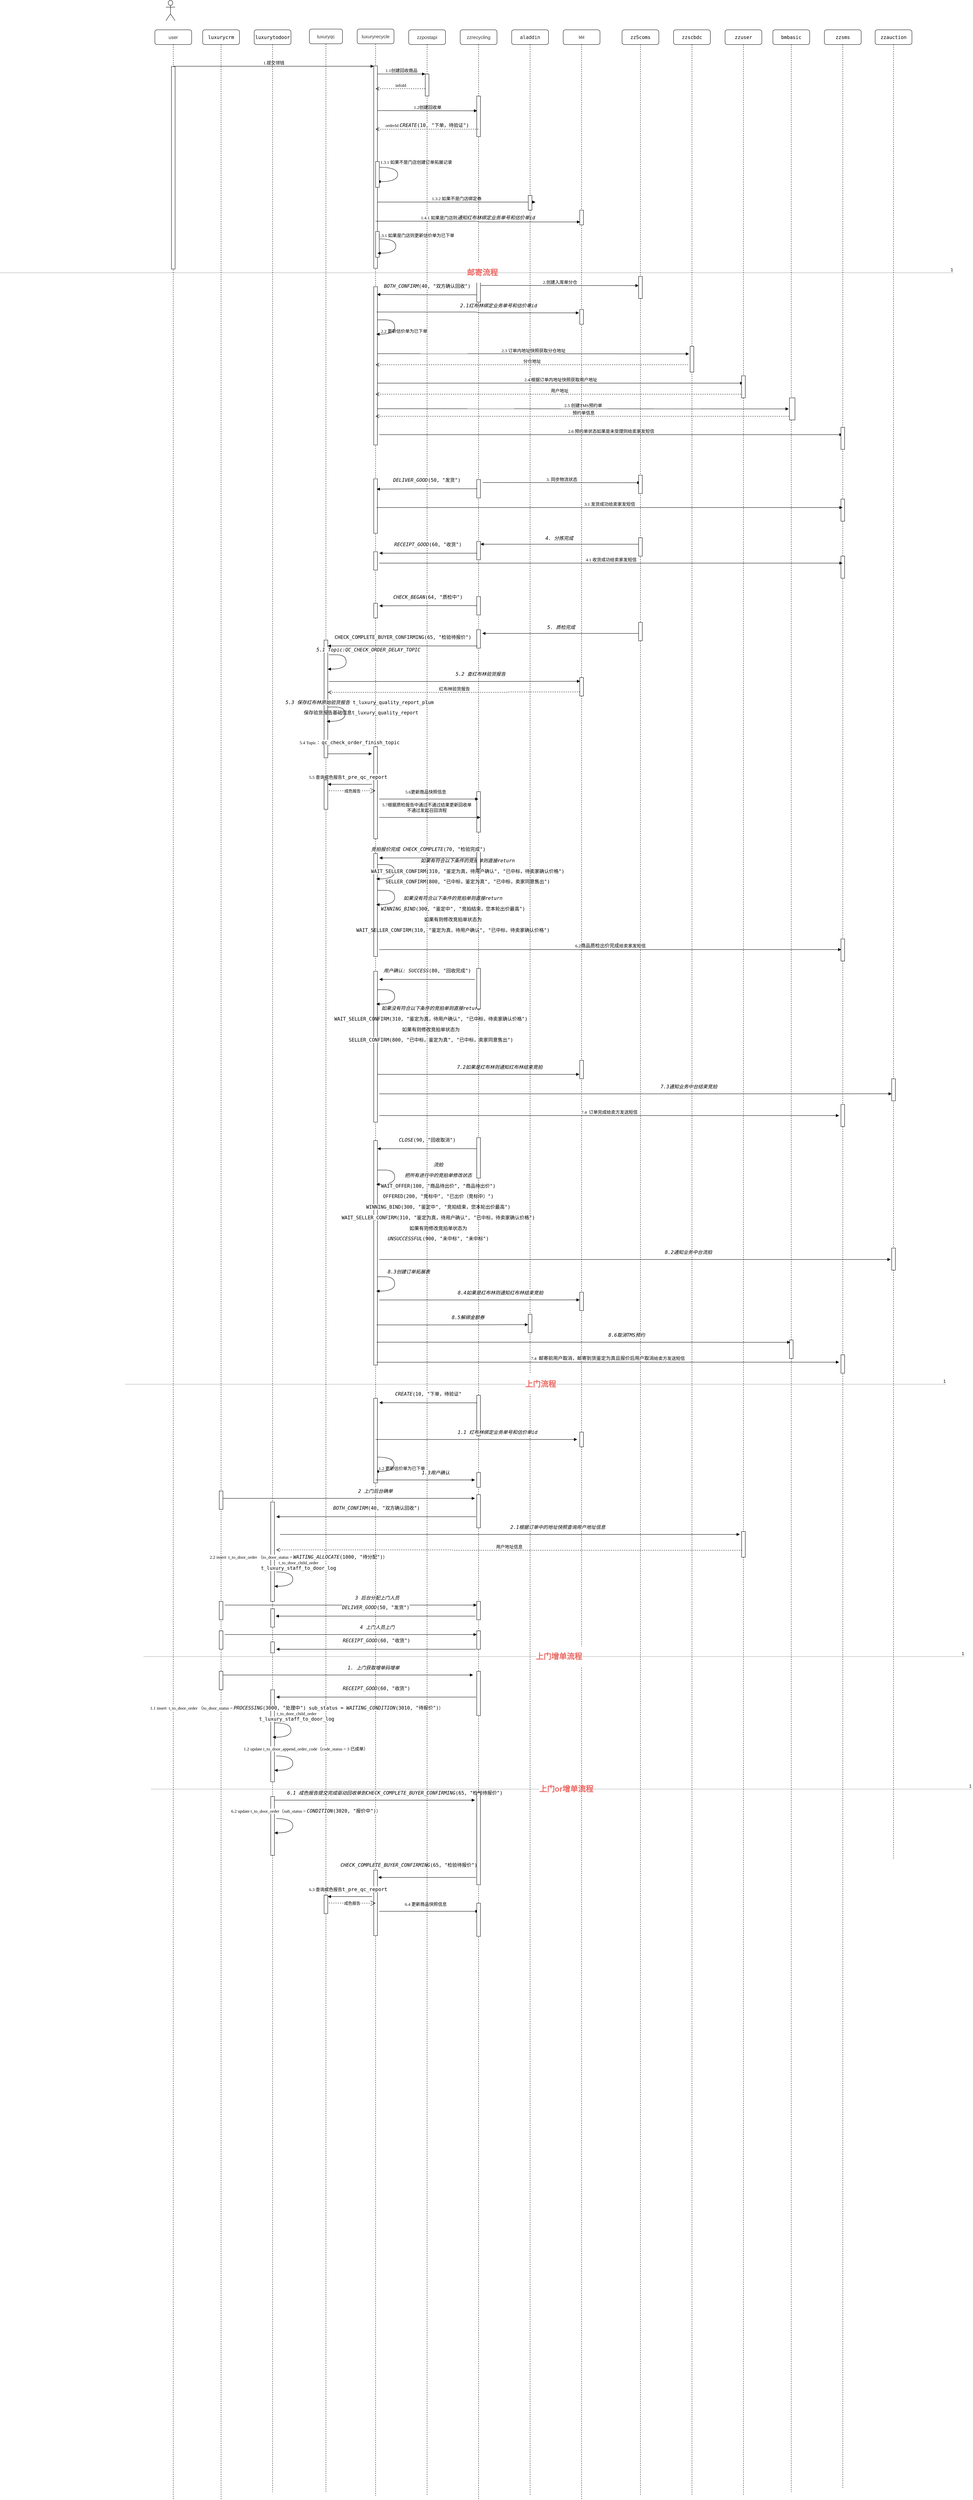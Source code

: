 <mxfile version="25.0.3">
  <diagram name="Page-1" id="13e1069c-82ec-6db2-03f1-153e76fe0fe0">
    <mxGraphModel dx="4602" dy="650" grid="1" gridSize="10" guides="1" tooltips="1" connect="1" arrows="1" fold="1" page="1" pageScale="1" pageWidth="3336" pageHeight="2654" background="none" math="0" shadow="0">
      <root>
        <mxCell id="0" />
        <mxCell id="1" parent="0" />
        <mxCell id="7baba1c4bc27f4b0-2" value="&lt;span style=&quot;color: rgb(50, 50, 50); font-family: &amp;quot;Microsoft YaHei&amp;quot;, 微软雅黑, Arial; font-size: 13px; background-color: rgba(255, 255, 255, 0.01);&quot;&gt;luxuryrecycle&lt;/span&gt;" style="shape=umlLifeline;perimeter=lifelinePerimeter;whiteSpace=wrap;html=1;container=1;collapsible=0;recursiveResize=0;outlineConnect=0;rounded=1;shadow=0;comic=0;labelBackgroundColor=none;strokeWidth=1;fontFamily=Verdana;fontSize=12;align=center;" parent="1" vertex="1">
          <mxGeometry x="260" y="78" width="100" height="6702" as="geometry" />
        </mxCell>
        <mxCell id="7baba1c4bc27f4b0-10" value="" style="html=1;points=[];perimeter=orthogonalPerimeter;rounded=0;shadow=0;comic=0;labelBackgroundColor=none;strokeWidth=1;fontFamily=Verdana;fontSize=12;align=center;" parent="7baba1c4bc27f4b0-2" vertex="1">
          <mxGeometry x="45" y="100" width="10" height="550" as="geometry" />
        </mxCell>
        <mxCell id="QEIL0zHNM75cnl0F3Fqv-4" value="1.3.1 如果不是门店创建订单拓展记录" style="html=1;verticalAlign=bottom;endArrow=block;labelBackgroundColor=none;fontFamily=Verdana;fontSize=12;elbow=vertical;edgeStyle=orthogonalEdgeStyle;curved=1;exitX=1.066;exitY=0.713;exitPerimeter=0;align=center;" parent="7baba1c4bc27f4b0-2" edge="1">
          <mxGeometry x="-0.315" y="50" relative="1" as="geometry">
            <mxPoint x="61" y="375.5" as="sourcePoint" />
            <mxPoint x="55" y="414.5" as="targetPoint" />
            <Array as="points">
              <mxPoint x="110" y="375.5" />
              <mxPoint x="110" y="414.5" />
            </Array>
            <mxPoint y="-5" as="offset" />
          </mxGeometry>
        </mxCell>
        <mxCell id="QEIL0zHNM75cnl0F3Fqv-5" value="" style="html=1;points=[];perimeter=orthogonalPerimeter;rounded=0;shadow=0;comic=0;labelBackgroundColor=none;strokeWidth=1;fontFamily=Verdana;fontSize=12;align=center;" parent="7baba1c4bc27f4b0-2" vertex="1">
          <mxGeometry x="50" y="360" width="10" height="70" as="geometry" />
        </mxCell>
        <mxCell id="QEIL0zHNM75cnl0F3Fqv-9" value="1.3.2 如果不是门店绑定券" style="html=1;verticalAlign=bottom;endArrow=block;labelBackgroundColor=none;fontFamily=Verdana;fontSize=12;edgeStyle=elbowEdgeStyle;elbow=horizontal;" parent="7baba1c4bc27f4b0-2" edge="1">
          <mxGeometry relative="1" as="geometry">
            <mxPoint x="55" y="470" as="sourcePoint" />
            <mxPoint x="484.5" y="470" as="targetPoint" />
          </mxGeometry>
        </mxCell>
        <mxCell id="FXH2Ixe-mfoifMFyd7sT-4" value="" style="html=1;points=[];perimeter=orthogonalPerimeter;rounded=0;shadow=0;comic=0;labelBackgroundColor=none;strokeWidth=1;fontFamily=Verdana;fontSize=12;align=center;" parent="7baba1c4bc27f4b0-2" vertex="1">
          <mxGeometry x="50" y="550" width="10" height="70" as="geometry" />
        </mxCell>
        <mxCell id="FXH2Ixe-mfoifMFyd7sT-5" value="1.3.1 如果是门店则更新估价单为已下单" style="html=1;verticalAlign=bottom;endArrow=block;labelBackgroundColor=none;fontFamily=Verdana;fontSize=12;elbow=vertical;edgeStyle=orthogonalEdgeStyle;curved=1;exitX=1.066;exitY=0.713;exitPerimeter=0;align=center;" parent="7baba1c4bc27f4b0-2" edge="1">
          <mxGeometry x="-0.338" y="55" relative="1" as="geometry">
            <mxPoint x="61" y="570" as="sourcePoint" />
            <mxPoint x="55" y="609" as="targetPoint" />
            <Array as="points">
              <mxPoint x="105" y="570" />
              <mxPoint x="105" y="609" />
            </Array>
            <mxPoint as="offset" />
          </mxGeometry>
        </mxCell>
        <mxCell id="FXH2Ixe-mfoifMFyd7sT-7" value="" style="html=1;points=[];perimeter=orthogonalPerimeter;rounded=0;shadow=0;comic=0;labelBackgroundColor=none;strokeColor=#000000;strokeWidth=1;fillColor=#FFFFFF;fontFamily=Verdana;fontSize=12;fontColor=#000000;align=center;" parent="7baba1c4bc27f4b0-2" vertex="1">
          <mxGeometry x="45" y="700" width="10" height="430" as="geometry" />
        </mxCell>
        <mxCell id="FXH2Ixe-mfoifMFyd7sT-22" value="2.2 更新估价单为已下单" style="html=1;verticalAlign=bottom;endArrow=block;labelBackgroundColor=none;fontFamily=Verdana;fontSize=12;elbow=vertical;edgeStyle=orthogonalEdgeStyle;curved=1;align=center;" parent="7baba1c4bc27f4b0-2" edge="1">
          <mxGeometry x="0.324" y="25" relative="1" as="geometry">
            <mxPoint x="57" y="790" as="sourcePoint" />
            <mxPoint x="52" y="829" as="targetPoint" />
            <Array as="points">
              <mxPoint x="50" y="790" />
              <mxPoint x="102" y="790" />
              <mxPoint x="102" y="829" />
            </Array>
            <mxPoint x="25" y="-24" as="offset" />
          </mxGeometry>
        </mxCell>
        <mxCell id="FXH2Ixe-mfoifMFyd7sT-23" value="" style="html=1;points=[];perimeter=orthogonalPerimeter;rounded=0;shadow=0;comic=0;labelBackgroundColor=none;strokeWidth=1;fontFamily=Verdana;fontSize=12;align=center;" parent="7baba1c4bc27f4b0-2" vertex="1">
          <mxGeometry x="45" y="1222" width="10" height="148" as="geometry" />
        </mxCell>
        <mxCell id="FXH2Ixe-mfoifMFyd7sT-52" value="" style="html=1;points=[];perimeter=orthogonalPerimeter;rounded=0;shadow=0;comic=0;labelBackgroundColor=none;strokeWidth=1;fontFamily=Verdana;fontSize=12;align=center;" parent="7baba1c4bc27f4b0-2" vertex="1">
          <mxGeometry x="45" y="1420" width="10" height="50" as="geometry" />
        </mxCell>
        <mxCell id="FXH2Ixe-mfoifMFyd7sT-57" value="" style="html=1;points=[];perimeter=orthogonalPerimeter;rounded=0;shadow=0;comic=0;labelBackgroundColor=none;strokeWidth=1;fontFamily=Verdana;fontSize=12;align=center;" parent="7baba1c4bc27f4b0-2" vertex="1">
          <mxGeometry x="45" y="1560" width="10" height="40" as="geometry" />
        </mxCell>
        <mxCell id="FXH2Ixe-mfoifMFyd7sT-73" value="" style="html=1;points=[];perimeter=orthogonalPerimeter;rounded=0;shadow=0;comic=0;labelBackgroundColor=none;strokeWidth=1;fontFamily=Verdana;fontSize=12;align=center;" parent="7baba1c4bc27f4b0-2" vertex="1">
          <mxGeometry x="45" y="1950" width="10" height="250" as="geometry" />
        </mxCell>
        <mxCell id="FXH2Ixe-mfoifMFyd7sT-84" value="" style="html=1;points=[];perimeter=orthogonalPerimeter;rounded=0;shadow=0;comic=0;labelBackgroundColor=none;strokeWidth=1;fontFamily=Verdana;fontSize=12;align=center;" parent="7baba1c4bc27f4b0-2" vertex="1">
          <mxGeometry x="45" y="2240" width="10" height="280" as="geometry" />
        </mxCell>
        <mxCell id="FXH2Ixe-mfoifMFyd7sT-87" value="&lt;div style=&quot;&quot;&gt;&lt;pre style=&quot;font-family: &amp;quot;JetBrains Mono&amp;quot;, monospace; font-size: 9.8pt;&quot;&gt;&lt;span style=&quot;font-style: italic; background-color: rgb(255, 255, 255);&quot;&gt;如果有符合以下条件的竞拍单则直接return&lt;/span&gt;&lt;/pre&gt;&lt;pre style=&quot;font-family: &amp;quot;JetBrains Mono&amp;quot;, monospace; font-size: 9.8pt;&quot;&gt;&lt;span style=&quot;background-color: rgb(255, 255, 255);&quot;&gt;WAIT_SELLER_CONFIRM&lt;span style=&quot;font-size: 9.8pt; white-space-collapse: collapse;&quot;&gt;(&lt;/span&gt;&lt;span style=&quot;font-size: 9.8pt; white-space-collapse: collapse;&quot;&gt;310&lt;/span&gt;&lt;span style=&quot;font-size: 9.8pt; white-space-collapse: collapse;&quot;&gt;, &lt;/span&gt;&lt;span style=&quot;font-size: 9.8pt; white-space-collapse: collapse;&quot;&gt;&quot;&lt;/span&gt;&lt;span style=&quot;font-size: 9.8pt; white-space-collapse: collapse; font-family: Menlo-Regular, monospace;&quot;&gt;鉴定为真，待用户确认&lt;/span&gt;&lt;span style=&quot;font-size: 9.8pt; white-space-collapse: collapse;&quot;&gt;&quot;&lt;/span&gt;&lt;span style=&quot;font-size: 9.8pt; white-space-collapse: collapse;&quot;&gt;, &lt;/span&gt;&lt;span style=&quot;font-size: 9.8pt; white-space-collapse: collapse;&quot;&gt;&quot;&lt;/span&gt;&lt;span style=&quot;font-size: 9.8pt; white-space-collapse: collapse; font-family: Menlo-Regular, monospace;&quot;&gt;已中标，待卖家确认价格&lt;/span&gt;&lt;span style=&quot;font-size: 9.8pt; white-space-collapse: collapse;&quot;&gt;&quot;&lt;/span&gt;&lt;span style=&quot;font-size: 9.8pt; white-space-collapse: collapse;&quot;&gt;)&lt;/span&gt;&lt;/span&gt;&lt;/pre&gt;&lt;pre style=&quot;font-family: &amp;quot;JetBrains Mono&amp;quot;, monospace; font-size: 9.8pt;&quot;&gt;&lt;span style=&quot;background-color: rgb(255, 255, 255);&quot;&gt;SELLER_CONFIRM&lt;span style=&quot;font-size: 9.8pt; white-space-collapse: collapse;&quot;&gt;(&lt;/span&gt;&lt;span style=&quot;font-size: 9.8pt; white-space-collapse: collapse;&quot;&gt;800&lt;/span&gt;&lt;span style=&quot;font-size: 9.8pt; white-space-collapse: collapse;&quot;&gt;, &lt;/span&gt;&lt;span style=&quot;font-size: 9.8pt; white-space-collapse: collapse;&quot;&gt;&quot;&lt;/span&gt;&lt;span style=&quot;font-size: 9.8pt; white-space-collapse: collapse; font-family: Menlo-Regular, monospace;&quot;&gt;已中标，鉴定为真&lt;/span&gt;&lt;span style=&quot;font-size: 9.8pt; white-space-collapse: collapse;&quot;&gt;&quot;&lt;/span&gt;&lt;span style=&quot;font-size: 9.8pt; white-space-collapse: collapse;&quot;&gt;, &lt;/span&gt;&lt;span style=&quot;font-size: 9.8pt; white-space-collapse: collapse;&quot;&gt;&quot;&lt;/span&gt;&lt;span style=&quot;font-size: 9.8pt; white-space-collapse: collapse; font-family: Menlo-Regular, monospace;&quot;&gt;已中标，卖家同意售出&lt;/span&gt;&lt;span style=&quot;font-size: 9.8pt; white-space-collapse: collapse;&quot;&gt;&quot;&lt;/span&gt;&lt;span style=&quot;font-size: 9.8pt; white-space-collapse: collapse;&quot;&gt;)&lt;/span&gt;&lt;/span&gt;&lt;/pre&gt;&lt;/div&gt;" style="html=1;verticalAlign=bottom;endArrow=block;labelBackgroundColor=none;fontFamily=Verdana;fontSize=12;elbow=vertical;edgeStyle=orthogonalEdgeStyle;curved=1;align=center;" parent="7baba1c4bc27f4b0-2" edge="1">
          <mxGeometry x="0.324" y="200" relative="1" as="geometry">
            <mxPoint x="56.95" y="2270" as="sourcePoint" />
            <mxPoint x="51.95" y="2309" as="targetPoint" />
            <Array as="points">
              <mxPoint x="49.95" y="2270" />
              <mxPoint x="101.95" y="2270" />
              <mxPoint x="101.95" y="2309" />
            </Array>
            <mxPoint x="198" y="-169" as="offset" />
          </mxGeometry>
        </mxCell>
        <mxCell id="FXH2Ixe-mfoifMFyd7sT-88" value="&lt;div style=&quot;&quot;&gt;&lt;pre style=&quot;font-family: &amp;quot;JetBrains Mono&amp;quot;, monospace; font-size: 9.8pt;&quot;&gt;&lt;span style=&quot;font-style: italic; background-color: rgb(255, 255, 255);&quot;&gt;如果没有符合以下条件的竞拍单则直接return&lt;/span&gt;&lt;/pre&gt;&lt;pre style=&quot;font-family: &amp;quot;JetBrains Mono&amp;quot;, monospace; font-size: 9.8pt;&quot;&gt;&lt;div style=&quot;&quot;&gt;&lt;pre style=&quot;font-family: &amp;quot;JetBrains Mono&amp;quot;, monospace; font-size: 9.8pt;&quot;&gt;&lt;span style=&quot;background-color: rgb(255, 255, 255);&quot;&gt;&lt;span style=&quot;font-style: italic;&quot;&gt;WINNING_BIND&lt;/span&gt;(300, &quot;&lt;span style=&quot;font-family: Menlo-Regular, monospace;&quot;&gt;鉴定中&lt;/span&gt;&quot;, &quot;&lt;span style=&quot;font-family: Menlo-Regular, monospace;&quot;&gt;竞拍结束，您本轮出价最高&lt;/span&gt;&quot;)&lt;/span&gt;&lt;/pre&gt;&lt;pre style=&quot;font-family: &amp;quot;JetBrains Mono&amp;quot;, monospace; font-size: 9.8pt;&quot;&gt;&lt;span style=&quot;background-color: rgb(255, 255, 255);&quot;&gt;如果有则修改竞拍单状态为&lt;/span&gt;&lt;/pre&gt;&lt;pre style=&quot;font-family: &amp;quot;JetBrains Mono&amp;quot;, monospace; font-size: 9.8pt;&quot;&gt;WAIT_SELLER_CONFIRM&lt;span style=&quot;font-size: 9.8pt; white-space-collapse: collapse;&quot;&gt;(&lt;/span&gt;&lt;span style=&quot;font-size: 9.8pt; white-space-collapse: collapse;&quot;&gt;310&lt;/span&gt;&lt;span style=&quot;font-size: 9.8pt; white-space-collapse: collapse;&quot;&gt;,&amp;nbsp;&lt;/span&gt;&lt;span style=&quot;font-size: 9.8pt; white-space-collapse: collapse;&quot;&gt;&quot;&lt;/span&gt;&lt;span style=&quot;font-size: 9.8pt; white-space-collapse: collapse; font-family: Menlo-Regular, monospace;&quot;&gt;鉴定为真，待用户确认&lt;/span&gt;&lt;span style=&quot;font-size: 9.8pt; white-space-collapse: collapse;&quot;&gt;&quot;&lt;/span&gt;&lt;span style=&quot;font-size: 9.8pt; white-space-collapse: collapse;&quot;&gt;,&amp;nbsp;&lt;/span&gt;&lt;span style=&quot;font-size: 9.8pt; white-space-collapse: collapse;&quot;&gt;&quot;&lt;/span&gt;&lt;span style=&quot;font-size: 9.8pt; white-space-collapse: collapse; font-family: Menlo-Regular, monospace;&quot;&gt;已中标，待卖家确认价格&lt;/span&gt;&lt;span style=&quot;font-size: 9.8pt; white-space-collapse: collapse;&quot;&gt;&quot;&lt;/span&gt;&lt;span style=&quot;font-size: 9.8pt; white-space-collapse: collapse;&quot;&gt;)&lt;/span&gt;&lt;/pre&gt;&lt;div&gt;&lt;span style=&quot;font-size: 9.8pt; white-space-collapse: collapse;&quot;&gt;&lt;br&gt;&lt;/span&gt;&lt;/div&gt;&lt;/div&gt;&lt;/pre&gt;&lt;/div&gt;" style="html=1;verticalAlign=bottom;endArrow=block;labelBackgroundColor=none;fontFamily=Verdana;fontSize=12;elbow=vertical;edgeStyle=orthogonalEdgeStyle;curved=1;align=center;" parent="7baba1c4bc27f4b0-2" edge="1">
          <mxGeometry x="0.324" y="199" relative="1" as="geometry">
            <mxPoint x="56.95" y="2340" as="sourcePoint" />
            <mxPoint x="51.95" y="2379" as="targetPoint" />
            <Array as="points">
              <mxPoint x="49.95" y="2340" />
              <mxPoint x="101.95" y="2340" />
              <mxPoint x="101.95" y="2379" />
            </Array>
            <mxPoint x="158" y="-78" as="offset" />
          </mxGeometry>
        </mxCell>
        <mxCell id="FXH2Ixe-mfoifMFyd7sT-95" value="" style="html=1;points=[];perimeter=orthogonalPerimeter;rounded=0;shadow=0;comic=0;labelBackgroundColor=none;strokeWidth=1;fontFamily=Verdana;fontSize=12;align=center;" parent="7baba1c4bc27f4b0-2" vertex="1">
          <mxGeometry x="45" y="2560" width="10" height="410" as="geometry" />
        </mxCell>
        <mxCell id="FXH2Ixe-mfoifMFyd7sT-97" value="&lt;div style=&quot;&quot;&gt;&lt;pre style=&quot;font-family: &amp;quot;JetBrains Mono&amp;quot;, monospace; font-size: 9.8pt;&quot;&gt;&lt;span style=&quot;font-style: italic; background-color: rgb(255, 255, 255);&quot;&gt;如果没有符合以下条件的竞拍单则直接return&lt;/span&gt;&lt;/pre&gt;&lt;pre style=&quot;font-family: &amp;quot;JetBrains Mono&amp;quot;, monospace; font-size: 9.8pt;&quot;&gt;&lt;div style=&quot;&quot;&gt;&lt;pre style=&quot;font-size: 9.8pt; font-family: &amp;quot;JetBrains Mono&amp;quot;, monospace;&quot;&gt;WAIT_SELLER_CONFIRM&lt;span style=&quot;font-size: 9.8pt; white-space-collapse: collapse;&quot;&gt;(&lt;/span&gt;&lt;span style=&quot;font-size: 9.8pt; white-space-collapse: collapse;&quot;&gt;310&lt;/span&gt;&lt;span style=&quot;font-size: 9.8pt; white-space-collapse: collapse;&quot;&gt;,&amp;nbsp;&lt;/span&gt;&lt;span style=&quot;font-size: 9.8pt; white-space-collapse: collapse;&quot;&gt;&quot;&lt;/span&gt;&lt;span style=&quot;font-size: 9.8pt; white-space-collapse: collapse; font-family: Menlo-Regular, monospace;&quot;&gt;鉴定为真，待用户确认&lt;/span&gt;&lt;span style=&quot;font-size: 9.8pt; white-space-collapse: collapse;&quot;&gt;&quot;&lt;/span&gt;&lt;span style=&quot;font-size: 9.8pt; white-space-collapse: collapse;&quot;&gt;,&amp;nbsp;&lt;/span&gt;&lt;span style=&quot;font-size: 9.8pt; white-space-collapse: collapse;&quot;&gt;&quot;&lt;/span&gt;&lt;span style=&quot;font-size: 9.8pt; white-space-collapse: collapse; font-family: Menlo-Regular, monospace;&quot;&gt;已中标，待卖家确认价格&lt;/span&gt;&lt;span style=&quot;font-size: 9.8pt; white-space-collapse: collapse;&quot;&gt;&quot;&lt;/span&gt;&lt;span style=&quot;font-size: 9.8pt; white-space-collapse: collapse;&quot;&gt;)&lt;/span&gt;&lt;/pre&gt;&lt;pre style=&quot;font-family: &amp;quot;JetBrains Mono&amp;quot;, monospace; font-size: 9.8pt;&quot;&gt;&lt;span style=&quot;background-color: rgb(255, 255, 255); font-size: 9.8pt; white-space-collapse: collapse;&quot;&gt;如果有则修改竞拍单状态为&lt;/span&gt;&lt;/pre&gt;&lt;pre style=&quot;font-family: &amp;quot;JetBrains Mono&amp;quot;, monospace; font-size: 9.8pt;&quot;&gt;&lt;span style=&quot;background-color: rgb(255, 255, 255);&quot;&gt;SELLER_CONFIRM&lt;span style=&quot;font-size: 9.8pt; white-space-collapse: collapse;&quot;&gt;(&lt;/span&gt;&lt;span style=&quot;font-size: 9.8pt; white-space-collapse: collapse;&quot;&gt;800&lt;/span&gt;&lt;span style=&quot;font-size: 9.8pt; white-space-collapse: collapse;&quot;&gt;,&amp;nbsp;&lt;/span&gt;&lt;span style=&quot;font-size: 9.8pt; white-space-collapse: collapse;&quot;&gt;&quot;&lt;/span&gt;&lt;span style=&quot;font-size: 9.8pt; white-space-collapse: collapse; font-family: Menlo-Regular, monospace;&quot;&gt;已中标，鉴定为真&lt;/span&gt;&lt;span style=&quot;font-size: 9.8pt; white-space-collapse: collapse;&quot;&gt;&quot;&lt;/span&gt;&lt;span style=&quot;font-size: 9.8pt; white-space-collapse: collapse;&quot;&gt;,&amp;nbsp;&lt;/span&gt;&lt;span style=&quot;font-size: 9.8pt; white-space-collapse: collapse;&quot;&gt;&quot;&lt;/span&gt;&lt;span style=&quot;font-size: 9.8pt; white-space-collapse: collapse; font-family: Menlo-Regular, monospace;&quot;&gt;已中标，卖家同意售出&lt;/span&gt;&lt;span style=&quot;font-size: 9.8pt; white-space-collapse: collapse;&quot;&gt;&quot;&lt;/span&gt;&lt;span style=&quot;font-size: 9.8pt; white-space-collapse: collapse;&quot;&gt;)&lt;/span&gt;&lt;/span&gt;&lt;/pre&gt;&lt;/div&gt;&lt;/pre&gt;&lt;/div&gt;" style="html=1;verticalAlign=bottom;endArrow=block;labelBackgroundColor=none;fontFamily=Verdana;fontSize=12;elbow=vertical;edgeStyle=orthogonalEdgeStyle;curved=1;align=center;" parent="7baba1c4bc27f4b0-2" edge="1">
          <mxGeometry x="0.324" y="156" relative="1" as="geometry">
            <mxPoint x="56.95" y="2610" as="sourcePoint" />
            <mxPoint x="51.95" y="2649" as="targetPoint" />
            <Array as="points">
              <mxPoint x="49.95" y="2610" />
              <mxPoint x="101.95" y="2610" />
              <mxPoint x="101.95" y="2649" />
            </Array>
            <mxPoint x="98" y="-35" as="offset" />
          </mxGeometry>
        </mxCell>
        <mxCell id="FXH2Ixe-mfoifMFyd7sT-114" value="&lt;font face=&quot;Menlo-Regular, monospace&quot;&gt;&lt;span style=&quot;font-size: 13.067px; background-color: rgb(255, 255, 255);&quot;&gt;&lt;i&gt;7.2如果是红布林则通知红布林结束竞拍&lt;/i&gt;&lt;/span&gt;&lt;/font&gt;" style="html=1;verticalAlign=bottom;endArrow=block;labelBackgroundColor=none;fontFamily=Verdana;fontSize=12;edgeStyle=elbowEdgeStyle;elbow=horizontal;entryX=-0.1;entryY=0.76;entryDx=0;entryDy=0;entryPerimeter=0;" parent="7baba1c4bc27f4b0-2" target="FXH2Ixe-mfoifMFyd7sT-98" edge="1">
          <mxGeometry x="0.208" y="9" relative="1" as="geometry">
            <mxPoint x="55" y="2840" as="sourcePoint" />
            <mxPoint x="621" y="2840" as="targetPoint" />
            <mxPoint as="offset" />
          </mxGeometry>
        </mxCell>
        <mxCell id="FXH2Ixe-mfoifMFyd7sT-121" value="" style="html=1;points=[];perimeter=orthogonalPerimeter;rounded=0;shadow=0;comic=0;labelBackgroundColor=none;strokeWidth=1;fontFamily=Verdana;fontSize=12;align=center;" parent="7baba1c4bc27f4b0-2" vertex="1">
          <mxGeometry x="45" y="3020" width="10" height="610" as="geometry" />
        </mxCell>
        <mxCell id="FXH2Ixe-mfoifMFyd7sT-122" value="&lt;div style=&quot;&quot;&gt;&lt;pre style=&quot;font-family: &amp;quot;JetBrains Mono&amp;quot;, monospace; font-size: 9.8pt;&quot;&gt;&lt;span style=&quot;font-size: 9.8pt; background-color: rgb(255, 255, 255);&quot;&gt;&lt;i&gt;流拍&lt;/i&gt;&lt;/span&gt;&lt;/pre&gt;&lt;pre style=&quot;font-family: &amp;quot;JetBrains Mono&amp;quot;, monospace; font-size: 9.8pt;&quot;&gt;&lt;span style=&quot;font-size: 9.8pt; background-color: rgb(255, 255, 255);&quot;&gt;&lt;i&gt;把所有进行中的竞拍单修改状态&lt;/i&gt;&lt;/span&gt;&lt;/pre&gt;&lt;pre style=&quot;font-family: &amp;quot;JetBrains Mono&amp;quot;, monospace; font-size: 9.8pt;&quot;&gt;&lt;span style=&quot;background-color: rgb(255, 255, 255);&quot;&gt;&lt;span style=&quot;font-size: 9.8pt; white-space-collapse: collapse;&quot;&gt;WAIT_OFFER&lt;/span&gt;&lt;span style=&quot;font-size: 9.8pt; white-space-collapse: collapse;&quot;&gt;(&lt;/span&gt;&lt;span style=&quot;font-size: 9.8pt; white-space-collapse: collapse;&quot;&gt;100&lt;/span&gt;&lt;span style=&quot;font-size: 9.8pt; white-space-collapse: collapse;&quot;&gt;, &lt;/span&gt;&lt;span style=&quot;font-size: 9.8pt; white-space-collapse: collapse;&quot;&gt;&quot;&lt;/span&gt;&lt;span style=&quot;font-size: 9.8pt; white-space-collapse: collapse; font-family: Menlo-Regular, monospace;&quot;&gt;商品待出价&lt;/span&gt;&lt;span style=&quot;font-size: 9.8pt; white-space-collapse: collapse;&quot;&gt;&quot;&lt;/span&gt;&lt;span style=&quot;font-size: 9.8pt; white-space-collapse: collapse;&quot;&gt;, &lt;/span&gt;&lt;span style=&quot;font-size: 9.8pt; white-space-collapse: collapse;&quot;&gt;&quot;&lt;/span&gt;&lt;span style=&quot;font-size: 9.8pt; white-space-collapse: collapse; font-family: Menlo-Regular, monospace;&quot;&gt;商品待出价&lt;/span&gt;&lt;span style=&quot;font-size: 9.8pt; white-space-collapse: collapse;&quot;&gt;&quot;&lt;/span&gt;&lt;span style=&quot;font-size: 9.8pt; white-space-collapse: collapse;&quot;&gt;)&lt;/span&gt;&lt;/span&gt;&lt;/pre&gt;&lt;pre style=&quot;font-family: &amp;quot;JetBrains Mono&amp;quot;, monospace; font-size: 9.8pt;&quot;&gt;&lt;span style=&quot;background-color: rgb(255, 255, 255);&quot;&gt;OFFERED&lt;span style=&quot;font-size: 9.8pt; white-space-collapse: collapse;&quot;&gt;(&lt;/span&gt;&lt;span style=&quot;font-size: 9.8pt; white-space-collapse: collapse;&quot;&gt;200&lt;/span&gt;&lt;span style=&quot;font-size: 9.8pt; white-space-collapse: collapse;&quot;&gt;, &lt;/span&gt;&lt;span style=&quot;font-size: 9.8pt; white-space-collapse: collapse;&quot;&gt;&quot;&lt;/span&gt;&lt;span style=&quot;font-size: 9.8pt; white-space-collapse: collapse; font-family: Menlo-Regular, monospace;&quot;&gt;竞标中&lt;/span&gt;&lt;span style=&quot;font-size: 9.8pt; white-space-collapse: collapse;&quot;&gt;&quot;&lt;/span&gt;&lt;span style=&quot;font-size: 9.8pt; white-space-collapse: collapse;&quot;&gt;, &lt;/span&gt;&lt;span style=&quot;font-size: 9.8pt; white-space-collapse: collapse;&quot;&gt;&quot;&lt;/span&gt;&lt;span style=&quot;font-size: 9.8pt; white-space-collapse: collapse; font-family: Menlo-Regular, monospace;&quot;&gt;已出价（竞标中）&lt;/span&gt;&lt;span style=&quot;font-size: 9.8pt; white-space-collapse: collapse;&quot;&gt;&quot;&lt;/span&gt;&lt;span style=&quot;font-size: 9.8pt; white-space-collapse: collapse;&quot;&gt;)&lt;/span&gt;&lt;/span&gt;&lt;/pre&gt;&lt;pre style=&quot;font-family: &amp;quot;JetBrains Mono&amp;quot;, monospace; font-size: 9.8pt;&quot;&gt;&lt;span style=&quot;background-color: rgb(255, 255, 255);&quot;&gt;WINNING_BIND&lt;span style=&quot;font-size: 9.8pt; white-space-collapse: collapse;&quot;&gt;(&lt;/span&gt;&lt;span style=&quot;font-size: 9.8pt; white-space-collapse: collapse;&quot;&gt;300&lt;/span&gt;&lt;span style=&quot;font-size: 9.8pt; white-space-collapse: collapse;&quot;&gt;, &lt;/span&gt;&lt;span style=&quot;font-size: 9.8pt; white-space-collapse: collapse;&quot;&gt;&quot;&lt;/span&gt;&lt;span style=&quot;font-size: 9.8pt; white-space-collapse: collapse; font-family: Menlo-Regular, monospace;&quot;&gt;鉴定中&lt;/span&gt;&lt;span style=&quot;font-size: 9.8pt; white-space-collapse: collapse;&quot;&gt;&quot;&lt;/span&gt;&lt;span style=&quot;font-size: 9.8pt; white-space-collapse: collapse;&quot;&gt;, &lt;/span&gt;&lt;span style=&quot;font-size: 9.8pt; white-space-collapse: collapse;&quot;&gt;&quot;&lt;/span&gt;&lt;span style=&quot;font-size: 9.8pt; white-space-collapse: collapse; font-family: Menlo-Regular, monospace;&quot;&gt;竞拍结束，您本轮出价最高&lt;/span&gt;&lt;span style=&quot;font-size: 9.8pt; white-space-collapse: collapse;&quot;&gt;&quot;&lt;/span&gt;&lt;span style=&quot;font-size: 9.8pt; white-space-collapse: collapse;&quot;&gt;)&lt;/span&gt;&lt;/span&gt;&lt;/pre&gt;&lt;pre style=&quot;font-family: &amp;quot;JetBrains Mono&amp;quot;, monospace; font-size: 9.8pt;&quot;&gt;&lt;span style=&quot;background-color: rgb(255, 255, 255);&quot;&gt;&lt;span style=&quot;font-size: 9.8pt; white-space-collapse: collapse;&quot;&gt;WAIT_SELLER_CONFIRM&lt;/span&gt;&lt;span style=&quot;font-size: 9.8pt; white-space-collapse: collapse;&quot;&gt;(&lt;/span&gt;&lt;span style=&quot;font-size: 9.8pt; white-space-collapse: collapse;&quot;&gt;310&lt;/span&gt;&lt;span style=&quot;font-size: 9.8pt; white-space-collapse: collapse;&quot;&gt;,&amp;nbsp;&lt;/span&gt;&lt;span style=&quot;font-size: 9.8pt; white-space-collapse: collapse;&quot;&gt;&quot;&lt;/span&gt;&lt;span style=&quot;font-size: 9.8pt; white-space-collapse: collapse; font-family: Menlo-Regular, monospace;&quot;&gt;鉴定为真，待用户确认&lt;/span&gt;&lt;span style=&quot;font-size: 9.8pt; white-space-collapse: collapse;&quot;&gt;&quot;&lt;/span&gt;&lt;span style=&quot;font-size: 9.8pt; white-space-collapse: collapse;&quot;&gt;,&amp;nbsp;&lt;/span&gt;&lt;span style=&quot;font-size: 9.8pt; white-space-collapse: collapse;&quot;&gt;&quot;&lt;/span&gt;&lt;span style=&quot;font-size: 9.8pt; white-space-collapse: collapse; font-family: Menlo-Regular, monospace;&quot;&gt;已中标，待卖家确认价格&lt;/span&gt;&lt;span style=&quot;font-size: 9.8pt; white-space-collapse: collapse;&quot;&gt;&quot;&lt;/span&gt;&lt;span style=&quot;font-size: 9.8pt; white-space-collapse: collapse;&quot;&gt;)&lt;/span&gt;&lt;/span&gt;&lt;/pre&gt;&lt;pre style=&quot;font-family: &amp;quot;JetBrains Mono&amp;quot;, monospace; font-size: 9.8pt;&quot;&gt;&lt;div style=&quot;&quot;&gt;&lt;pre style=&quot;font-family: &amp;quot;JetBrains Mono&amp;quot;, monospace; font-size: 9.8pt;&quot;&gt;&lt;span style=&quot;background-color: rgb(255, 255, 255); font-size: 9.8pt; white-space-collapse: collapse;&quot;&gt;如果有则修改竞拍单状态为&lt;/span&gt;&lt;/pre&gt;&lt;pre style=&quot;font-family: &amp;quot;JetBrains Mono&amp;quot;, monospace; font-size: 9.8pt;&quot;&gt;&lt;div style=&quot;&quot;&gt;&lt;pre style=&quot;font-family: &amp;quot;JetBrains Mono&amp;quot;, monospace; font-size: 9.8pt;&quot;&gt;&lt;span style=&quot;background-color: rgb(255, 255, 255);&quot;&gt;&lt;span style=&quot;font-style: italic;&quot;&gt;UNSUCCESSFUL&lt;/span&gt;(900, &quot;&lt;span style=&quot;font-family: Menlo-Regular, monospace;&quot;&gt;未中标&lt;/span&gt;&quot;, &quot;&lt;span style=&quot;font-family: Menlo-Regular, monospace;&quot;&gt;未中标&lt;/span&gt;&quot;)&lt;/span&gt;&lt;/pre&gt;&lt;/div&gt;&lt;/pre&gt;&lt;/div&gt;&lt;/pre&gt;&lt;/div&gt;" style="html=1;verticalAlign=bottom;endArrow=block;labelBackgroundColor=none;fontFamily=Verdana;fontSize=12;elbow=vertical;edgeStyle=orthogonalEdgeStyle;curved=1;align=center;" parent="7baba1c4bc27f4b0-2" edge="1">
          <mxGeometry x="0.324" y="208" relative="1" as="geometry">
            <mxPoint x="56.95" y="3100" as="sourcePoint" />
            <mxPoint x="51.95" y="3139" as="targetPoint" />
            <Array as="points">
              <mxPoint x="49.95" y="3100" />
              <mxPoint x="101.95" y="3100" />
              <mxPoint x="101.95" y="3139" />
            </Array>
            <mxPoint x="118" y="-37" as="offset" />
          </mxGeometry>
        </mxCell>
        <mxCell id="FXH2Ixe-mfoifMFyd7sT-127" value="&lt;div style=&quot;&quot;&gt;&lt;pre style=&quot;font-family: &amp;quot;JetBrains Mono&amp;quot;, monospace; font-size: 9.8pt;&quot;&gt;&lt;span style=&quot;background-color: rgb(255, 255, 255);&quot;&gt;&lt;i&gt;8.3创建订单拓展表&lt;/i&gt;&lt;/span&gt;&lt;/pre&gt;&lt;/div&gt;" style="html=1;verticalAlign=bottom;endArrow=block;labelBackgroundColor=none;fontFamily=Verdana;fontSize=12;elbow=vertical;edgeStyle=orthogonalEdgeStyle;curved=1;align=center;" parent="7baba1c4bc27f4b0-2" edge="1">
          <mxGeometry x="-0.068" y="38" relative="1" as="geometry">
            <mxPoint x="56.95" y="3390" as="sourcePoint" />
            <mxPoint x="51.95" y="3429" as="targetPoint" />
            <Array as="points">
              <mxPoint x="49.95" y="3390" />
              <mxPoint x="101.95" y="3390" />
              <mxPoint x="101.95" y="3429" />
            </Array>
            <mxPoint as="offset" />
          </mxGeometry>
        </mxCell>
        <mxCell id="hnth_sKA0RJSxvPYAupj-7" value="1.2 更新估价单为已下单" style="html=1;verticalAlign=bottom;endArrow=block;labelBackgroundColor=none;fontFamily=Verdana;fontSize=12;elbow=vertical;edgeStyle=orthogonalEdgeStyle;curved=1;align=center;" parent="7baba1c4bc27f4b0-2" edge="1">
          <mxGeometry x="0.324" y="25" relative="1" as="geometry">
            <mxPoint x="55" y="3880" as="sourcePoint" />
            <mxPoint x="50" y="3919" as="targetPoint" />
            <Array as="points">
              <mxPoint x="100" y="3880.5" />
              <mxPoint x="100" y="3919.5" />
            </Array>
            <mxPoint x="25" y="-24" as="offset" />
          </mxGeometry>
        </mxCell>
        <mxCell id="hnth_sKA0RJSxvPYAupj-4" value="" style="html=1;points=[];perimeter=orthogonalPerimeter;rounded=0;shadow=0;comic=0;labelBackgroundColor=none;strokeWidth=1;fontFamily=Verdana;fontSize=12;align=center;" parent="7baba1c4bc27f4b0-2" vertex="1">
          <mxGeometry x="45" y="3720" width="10" height="230" as="geometry" />
        </mxCell>
        <mxCell id="QEIL0zHNM75cnl0F3Fqv-7" value="1.2创建回收单" style="html=1;verticalAlign=bottom;endArrow=block;labelBackgroundColor=none;fontFamily=Verdana;fontSize=12;edgeStyle=elbowEdgeStyle;elbow=vertical;entryX=0.1;entryY=0.364;entryDx=0;entryDy=0;entryPerimeter=0;" parent="7baba1c4bc27f4b0-2" target="7baba1c4bc27f4b0-16" edge="1">
          <mxGeometry relative="1" as="geometry">
            <mxPoint x="55" y="221.5" as="sourcePoint" />
            <mxPoint x="320" y="222" as="targetPoint" />
            <Array as="points">
              <mxPoint x="80" y="222" />
            </Array>
          </mxGeometry>
        </mxCell>
        <mxCell id="FXH2Ixe-mfoifMFyd7sT-24" value="2.3 订单内地址快照获取分仓地址" style="html=1;verticalAlign=bottom;endArrow=block;labelBackgroundColor=none;fontFamily=Verdana;fontSize=12;edgeStyle=elbowEdgeStyle;elbow=vertical;entryX=-0.3;entryY=0.3;entryDx=0;entryDy=0;entryPerimeter=0;" parent="7baba1c4bc27f4b0-2" target="FXH2Ixe-mfoifMFyd7sT-27" edge="1">
          <mxGeometry relative="1" as="geometry">
            <mxPoint x="55" y="882" as="sourcePoint" />
            <mxPoint x="913" y="882.1" as="targetPoint" />
          </mxGeometry>
        </mxCell>
        <mxCell id="FXH2Ixe-mfoifMFyd7sT-34" value="2.4 根据订单内地址快照获取用户地址" style="html=1;verticalAlign=bottom;endArrow=block;labelBackgroundColor=none;fontFamily=Verdana;fontSize=12;edgeStyle=elbowEdgeStyle;elbow=vertical;" parent="7baba1c4bc27f4b0-2" target="FXH2Ixe-mfoifMFyd7sT-30" edge="1">
          <mxGeometry relative="1" as="geometry">
            <mxPoint x="55" y="962" as="sourcePoint" />
            <mxPoint x="1040" y="966" as="targetPoint" />
          </mxGeometry>
        </mxCell>
        <mxCell id="FXH2Ixe-mfoifMFyd7sT-38" value="2.5 创建TMS预约单" style="html=1;verticalAlign=bottom;endArrow=block;labelBackgroundColor=none;fontFamily=Verdana;fontSize=12;edgeStyle=elbowEdgeStyle;elbow=vertical;exitX=1;exitY=0.835;exitDx=0;exitDy=0;exitPerimeter=0;entryX=-0.133;entryY=0.5;entryDx=0;entryDy=0;entryPerimeter=0;" parent="7baba1c4bc27f4b0-2" target="FXH2Ixe-mfoifMFyd7sT-37" edge="1">
          <mxGeometry relative="1" as="geometry">
            <mxPoint x="55" y="1031.5" as="sourcePoint" />
            <mxPoint x="1184.005" y="1032" as="targetPoint" />
            <Array as="points">
              <mxPoint x="66.5" y="1032" />
            </Array>
          </mxGeometry>
        </mxCell>
        <mxCell id="FXH2Ixe-mfoifMFyd7sT-120" value="&lt;div style=&quot;&quot;&gt;&lt;pre style=&quot;font-family: &amp;quot;JetBrains Mono&amp;quot;, monospace; font-size: 9.8pt;&quot;&gt;&lt;div style=&quot;&quot;&gt;&lt;pre style=&quot;font-family: &amp;quot;JetBrains Mono&amp;quot;, monospace; font-size: 9.8pt;&quot;&gt;&lt;div style=&quot;&quot;&gt;&lt;pre style=&quot;font-family: &amp;quot;JetBrains Mono&amp;quot;, monospace; font-size: 9.8pt;&quot;&gt;&lt;div style=&quot;&quot;&gt;&lt;pre style=&quot;font-family: &amp;quot;JetBrains Mono&amp;quot;, monospace; font-size: 9.8pt;&quot;&gt;&lt;div style=&quot;&quot;&gt;&lt;pre style=&quot;font-family: &amp;quot;JetBrains Mono&amp;quot;, monospace; font-size: 9.8pt;&quot;&gt;&lt;div style=&quot;&quot;&gt;&lt;pre style=&quot;font-family: &amp;quot;JetBrains Mono&amp;quot;, monospace; font-size: 9.8pt;&quot;&gt;&lt;span style=&quot;background-color: rgb(255, 255, 255);&quot;&gt;&lt;span style=&quot;font-style: italic;&quot;&gt;CLOSE&lt;/span&gt;(90, &quot;&lt;span style=&quot;font-family: Menlo-Regular, monospace;&quot;&gt;回收取消&lt;/span&gt;&quot;)&lt;/span&gt;&lt;/pre&gt;&lt;/div&gt;&lt;/pre&gt;&lt;/div&gt;&lt;/pre&gt;&lt;/div&gt;&lt;/pre&gt;&lt;/div&gt;&lt;/pre&gt;&lt;/div&gt;&lt;/pre&gt;&lt;/div&gt;" style="html=1;verticalAlign=bottom;endArrow=block;labelBackgroundColor=none;fontFamily=Verdana;fontSize=12;edgeStyle=elbowEdgeStyle;elbow=horizontal;" parent="7baba1c4bc27f4b0-2" edge="1">
          <mxGeometry relative="1" as="geometry">
            <mxPoint x="325" y="3042" as="sourcePoint" />
            <mxPoint x="55" y="3042" as="targetPoint" />
            <Array as="points">
              <mxPoint x="190" y="3059" />
            </Array>
          </mxGeometry>
        </mxCell>
        <mxCell id="b8ExkfggQn2BXTGjvTqm-39" value="&lt;span style=&quot;background-color: rgb(255, 255, 255);&quot;&gt;&lt;font face=&quot;Menlo-Regular, monospace&quot;&gt;&lt;span style=&quot;font-size: 13.067px;&quot;&gt;&lt;i style=&quot;&quot;&gt;6.1 成色报告提交完成驱动回收单到&lt;/i&gt;&lt;/span&gt;&lt;/font&gt;&lt;span style=&quot;font-family: &amp;quot;JetBrains Mono&amp;quot;, monospace; font-size: 9.8pt; font-style: italic;&quot;&gt;CHECK_COMPLETE_BUYER_CONFIRMING&lt;/span&gt;&lt;span style=&quot;font-family: &amp;quot;JetBrains Mono&amp;quot;, monospace; font-size: 9.8pt;&quot;&gt;(&lt;/span&gt;&lt;span style=&quot;font-family: &amp;quot;JetBrains Mono&amp;quot;, monospace; font-size: 9.8pt;&quot;&gt;65&lt;/span&gt;&lt;span style=&quot;font-family: &amp;quot;JetBrains Mono&amp;quot;, monospace; font-size: 9.8pt;&quot;&gt;, &lt;/span&gt;&lt;span style=&quot;font-family: &amp;quot;JetBrains Mono&amp;quot;, monospace; font-size: 9.8pt;&quot;&gt;&quot;&lt;/span&gt;&lt;span style=&quot;font-size: 9.8pt; font-family: Menlo-Regular, monospace;&quot;&gt;检验待报价&lt;/span&gt;&lt;span style=&quot;font-family: &amp;quot;JetBrains Mono&amp;quot;, monospace; font-size: 9.8pt;&quot;&gt;&quot;&lt;/span&gt;&lt;span style=&quot;font-family: &amp;quot;JetBrains Mono&amp;quot;, monospace; font-size: 9.8pt;&quot;&gt;)&lt;/span&gt;&lt;/span&gt;" style="html=1;verticalAlign=bottom;endArrow=block;labelBackgroundColor=none;fontFamily=Verdana;fontSize=12;edgeStyle=elbowEdgeStyle;elbow=horizontal;" edge="1" parent="7baba1c4bc27f4b0-2">
          <mxGeometry x="0.208" y="9" relative="1" as="geometry">
            <mxPoint x="-230" y="4812" as="sourcePoint" />
            <mxPoint x="320" y="4812" as="targetPoint" />
            <mxPoint as="offset" />
          </mxGeometry>
        </mxCell>
        <mxCell id="b8ExkfggQn2BXTGjvTqm-41" value="" style="html=1;points=[];perimeter=orthogonalPerimeter;rounded=0;shadow=0;comic=0;labelBackgroundColor=none;strokeWidth=1;fontFamily=Verdana;fontSize=12;align=center;" vertex="1" parent="7baba1c4bc27f4b0-2">
          <mxGeometry x="45" y="5002" width="10" height="178" as="geometry" />
        </mxCell>
        <mxCell id="b8ExkfggQn2BXTGjvTqm-44" value="6.3 查询成色报告&lt;span style=&quot;font-family: &amp;quot;JetBrains Mono&amp;quot;, monospace; font-size: 10.2pt; background-color: rgb(255, 255, 255);&quot;&gt;t_pre_qc_report&lt;/span&gt;" style="html=1;verticalAlign=bottom;endArrow=block;labelBackgroundColor=none;fontFamily=Verdana;fontSize=12;edgeStyle=elbowEdgeStyle;elbow=vertical;" edge="1" parent="7baba1c4bc27f4b0-2">
          <mxGeometry x="0.086" y="-10" relative="1" as="geometry">
            <mxPoint x="40.5" y="5074" as="sourcePoint" />
            <mxPoint x="-80" y="5074" as="targetPoint" />
            <Array as="points" />
            <mxPoint as="offset" />
          </mxGeometry>
        </mxCell>
        <mxCell id="b8ExkfggQn2BXTGjvTqm-45" value="6.4 更新商品快照信息" style="html=1;verticalAlign=bottom;endArrow=block;labelBackgroundColor=none;fontFamily=Verdana;fontSize=12;edgeStyle=elbowEdgeStyle;elbow=vertical;" edge="1" parent="7baba1c4bc27f4b0-2">
          <mxGeometry x="-0.065" y="10" relative="1" as="geometry">
            <mxPoint x="60" y="5114" as="sourcePoint" />
            <mxPoint x="330" y="5114" as="targetPoint" />
            <Array as="points">
              <mxPoint x="70" y="5114" />
            </Array>
            <mxPoint as="offset" />
          </mxGeometry>
        </mxCell>
        <mxCell id="b8ExkfggQn2BXTGjvTqm-47" value="成色报告" style="endArrow=open;endSize=12;dashed=1;html=1;rounded=0;exitX=1.3;exitY=0.369;exitDx=0;exitDy=0;exitPerimeter=0;" edge="1" parent="7baba1c4bc27f4b0-2">
          <mxGeometry width="160" relative="1" as="geometry">
            <mxPoint x="-77" y="5091.52" as="sourcePoint" />
            <mxPoint x="50" y="5092" as="targetPoint" />
          </mxGeometry>
        </mxCell>
        <mxCell id="7baba1c4bc27f4b0-3" value="&lt;span style=&quot;color: rgb(50, 50, 50); font-family: &amp;quot;Microsoft YaHei&amp;quot;, 微软雅黑, Arial; font-size: 13px; background-color: rgba(255, 255, 255, 0.01);&quot;&gt;zzpostapi&lt;/span&gt;" style="shape=umlLifeline;perimeter=lifelinePerimeter;whiteSpace=wrap;html=1;container=1;collapsible=0;recursiveResize=0;outlineConnect=0;rounded=1;shadow=0;comic=0;labelBackgroundColor=none;strokeWidth=1;fontFamily=Verdana;fontSize=12;align=center;" parent="1" vertex="1">
          <mxGeometry x="400" y="80" width="100" height="6700" as="geometry" />
        </mxCell>
        <mxCell id="7baba1c4bc27f4b0-13" value="" style="html=1;points=[];perimeter=orthogonalPerimeter;rounded=0;shadow=0;comic=0;labelBackgroundColor=none;strokeWidth=1;fontFamily=Verdana;fontSize=12;align=center;" parent="7baba1c4bc27f4b0-3" vertex="1">
          <mxGeometry x="45" y="120" width="10" height="60" as="geometry" />
        </mxCell>
        <mxCell id="QEIL0zHNM75cnl0F3Fqv-3" value="infoId" style="html=1;verticalAlign=bottom;endArrow=open;dashed=1;endSize=8;labelBackgroundColor=none;fontFamily=Verdana;fontSize=12;edgeStyle=elbowEdgeStyle;elbow=vertical;" parent="7baba1c4bc27f4b0-3" edge="1">
          <mxGeometry relative="1" as="geometry">
            <mxPoint x="-90" y="160" as="targetPoint" />
            <Array as="points">
              <mxPoint x="-10" y="160" />
              <mxPoint x="20" y="160" />
            </Array>
            <mxPoint x="45" y="160" as="sourcePoint" />
          </mxGeometry>
        </mxCell>
        <mxCell id="FXH2Ixe-mfoifMFyd7sT-9" value="&lt;div style=&quot;&quot;&gt;&lt;pre style=&quot;font-family: &amp;quot;JetBrains Mono&amp;quot;, monospace; font-size: 9.8pt;&quot;&gt;&lt;span style=&quot;background-color: rgb(255, 255, 255);&quot;&gt;&lt;span style=&quot;font-style: italic;&quot;&gt;BOTH_CONFIRM&lt;/span&gt;(&lt;span style=&quot;font-size: 9.8pt; white-space-collapse: collapse;&quot;&gt;40&lt;/span&gt;&lt;span style=&quot;font-size: 9.8pt; white-space-collapse: collapse;&quot;&gt;, &lt;/span&gt;&lt;span style=&quot;font-size: 9.8pt; white-space-collapse: collapse;&quot;&gt;&quot;&lt;/span&gt;&lt;span style=&quot;font-size: 9.8pt; white-space-collapse: collapse; font-family: Menlo-Regular, monospace;&quot;&gt;双方确认回收&lt;/span&gt;&lt;span style=&quot;font-size: 9.8pt; white-space-collapse: collapse;&quot;&gt;&quot;&lt;/span&gt;&lt;span style=&quot;font-size: 9.8pt; white-space-collapse: collapse;&quot;&gt;)&lt;/span&gt;&lt;/span&gt;&lt;/pre&gt;&lt;/div&gt;" style="html=1;verticalAlign=bottom;endArrow=block;labelBackgroundColor=none;fontFamily=Verdana;fontSize=12;edgeStyle=elbowEdgeStyle;elbow=horizontal;entryX=0.9;entryY=0.049;entryDx=0;entryDy=0;entryPerimeter=0;" parent="7baba1c4bc27f4b0-3" target="FXH2Ixe-mfoifMFyd7sT-7" edge="1">
          <mxGeometry relative="1" as="geometry">
            <mxPoint x="187" y="720" as="sourcePoint" />
            <mxPoint x="-80" y="720" as="targetPoint" />
            <Array as="points">
              <mxPoint x="40" y="735" />
            </Array>
          </mxGeometry>
        </mxCell>
        <mxCell id="FXH2Ixe-mfoifMFyd7sT-93" value="&lt;div style=&quot;&quot;&gt;&lt;pre style=&quot;font-family: &amp;quot;JetBrains Mono&amp;quot;, monospace; font-size: 9.8pt;&quot;&gt;&lt;div style=&quot;&quot;&gt;&lt;pre style=&quot;font-family: &amp;quot;JetBrains Mono&amp;quot;, monospace; font-size: 9.8pt;&quot;&gt;&lt;div style=&quot;&quot;&gt;&lt;pre style=&quot;font-family: &amp;quot;JetBrains Mono&amp;quot;, monospace; font-size: 9.8pt;&quot;&gt;&lt;div style=&quot;&quot;&gt;&lt;pre style=&quot;font-family: &amp;quot;JetBrains Mono&amp;quot;, monospace; font-size: 9.8pt;&quot;&gt;&lt;div style=&quot;&quot;&gt;&lt;pre style=&quot;font-family: &amp;quot;JetBrains Mono&amp;quot;, monospace; font-size: 9.8pt;&quot;&gt;&lt;span style=&quot;background-color: rgb(255, 255, 255);&quot;&gt;&lt;span style=&quot;font-style: italic;&quot;&gt;用户确认: SUCCESS&lt;/span&gt;(80, &quot;&lt;span style=&quot;font-family: Menlo-Regular, monospace;&quot;&gt;回收完成&lt;/span&gt;&quot;)&lt;/span&gt;&lt;/pre&gt;&lt;/div&gt;&lt;/pre&gt;&lt;/div&gt;&lt;/pre&gt;&lt;/div&gt;&lt;/pre&gt;&lt;/div&gt;&lt;/pre&gt;&lt;/div&gt;" style="html=1;verticalAlign=bottom;endArrow=block;labelBackgroundColor=none;fontFamily=Verdana;fontSize=12;edgeStyle=elbowEdgeStyle;elbow=horizontal;" parent="7baba1c4bc27f4b0-3" edge="1">
          <mxGeometry relative="1" as="geometry">
            <mxPoint x="180" y="2580" as="sourcePoint" />
            <mxPoint x="-80" y="2580" as="targetPoint" />
            <Array as="points">
              <mxPoint x="45" y="2597" />
            </Array>
          </mxGeometry>
        </mxCell>
        <mxCell id="FXH2Ixe-mfoifMFyd7sT-3" value="&lt;span style=&quot;background-color: rgb(255, 255, 255);&quot;&gt;1.4.1 如果是门店则&lt;span style=&quot;font-family: Menlo-Regular, monospace; font-size: 9.8pt; font-style: italic;&quot;&gt;通知红布林绑定业务单号和估价单&lt;/span&gt;&lt;span style=&quot;font-size: 9.8pt; font-style: italic; font-family: &amp;quot;JetBrains Mono&amp;quot;, monospace;&quot;&gt;id&lt;/span&gt;&lt;/span&gt;" style="html=1;verticalAlign=bottom;endArrow=block;labelBackgroundColor=none;fontFamily=Verdana;fontSize=12;edgeStyle=elbowEdgeStyle;elbow=horizontal;entryX=0.1;entryY=0.8;entryDx=0;entryDy=0;entryPerimeter=0;" parent="7baba1c4bc27f4b0-3" target="FXH2Ixe-mfoifMFyd7sT-1" edge="1">
          <mxGeometry relative="1" as="geometry">
            <mxPoint x="-90" y="520" as="sourcePoint" />
            <mxPoint x="474" y="520" as="targetPoint" />
          </mxGeometry>
        </mxCell>
        <mxCell id="FXH2Ixe-mfoifMFyd7sT-20" value="&lt;span style=&quot;background-color: rgb(255, 255, 255);&quot;&gt;&lt;span style=&quot;font-family: Menlo-Regular, monospace; font-size: 9.8pt; font-style: italic;&quot;&gt;2.1红布林绑定业务单号和估价单&lt;/span&gt;&lt;span style=&quot;font-size: 9.8pt; font-style: italic; font-family: &amp;quot;JetBrains Mono&amp;quot;, monospace;&quot;&gt;id&lt;/span&gt;&lt;/span&gt;" style="html=1;verticalAlign=bottom;endArrow=block;labelBackgroundColor=none;fontFamily=Verdana;fontSize=12;edgeStyle=elbowEdgeStyle;elbow=horizontal;entryX=-0.2;entryY=0.225;entryDx=0;entryDy=0;entryPerimeter=0;exitX=0.8;exitY=0.16;exitDx=0;exitDy=0;exitPerimeter=0;" parent="7baba1c4bc27f4b0-3" source="FXH2Ixe-mfoifMFyd7sT-7" target="FXH2Ixe-mfoifMFyd7sT-21" edge="1">
          <mxGeometry x="0.208" y="9" relative="1" as="geometry">
            <mxPoint x="-90" y="769" as="sourcePoint" />
            <mxPoint x="472" y="770" as="targetPoint" />
            <mxPoint as="offset" />
          </mxGeometry>
        </mxCell>
        <mxCell id="hnth_sKA0RJSxvPYAupj-42" value="&lt;div style=&quot;&quot;&gt;&lt;pre style=&quot;font-family: &amp;quot;JetBrains Mono&amp;quot;, monospace; font-size: 9.8pt;&quot;&gt;&lt;div style=&quot;&quot;&gt;&lt;pre style=&quot;font-family: &amp;quot;JetBrains Mono&amp;quot;, monospace; font-size: 9.8pt;&quot;&gt;&lt;div style=&quot;&quot;&gt;&lt;pre style=&quot;font-family: &amp;quot;JetBrains Mono&amp;quot;, monospace; font-size: 9.8pt;&quot;&gt;&lt;div style=&quot;&quot;&gt;&lt;pre style=&quot;font-family: &amp;quot;JetBrains Mono&amp;quot;, monospace; font-size: 9.8pt;&quot;&gt;&lt;div style=&quot;&quot;&gt;&lt;pre style=&quot;font-family: &amp;quot;JetBrains Mono&amp;quot;, monospace; font-size: 9.8pt;&quot;&gt;&lt;div style=&quot;&quot;&gt;&lt;pre style=&quot;font-family: &amp;quot;JetBrains Mono&amp;quot;, monospace; font-size: 9.8pt;&quot;&gt;&lt;span style=&quot;background-color: rgb(255, 255, 255);&quot;&gt;&lt;span style=&quot;font-style: italic;&quot;&gt;BOTH_CONFIRM&lt;/span&gt;(&lt;span style=&quot;font-size: 9.8pt; white-space-collapse: collapse;&quot;&gt;40&lt;/span&gt;&lt;span style=&quot;font-size: 9.8pt; white-space-collapse: collapse;&quot;&gt;,&amp;nbsp;&lt;/span&gt;&lt;span style=&quot;font-size: 9.8pt; white-space-collapse: collapse;&quot;&gt;&quot;&lt;/span&gt;&lt;span style=&quot;font-size: 9.8pt; white-space-collapse: collapse; font-family: Menlo-Regular, monospace;&quot;&gt;双方确认回收&lt;/span&gt;&lt;span style=&quot;font-size: 9.8pt; white-space-collapse: collapse;&quot;&gt;&quot;&lt;/span&gt;&lt;span style=&quot;font-size: 9.8pt; white-space-collapse: collapse;&quot;&gt;)&lt;/span&gt;&lt;/span&gt;&lt;/pre&gt;&lt;/div&gt;&lt;/pre&gt;&lt;/div&gt;&lt;/pre&gt;&lt;/div&gt;&lt;/pre&gt;&lt;/div&gt;&lt;/pre&gt;&lt;/div&gt;&lt;/pre&gt;&lt;/div&gt;" style="html=1;verticalAlign=bottom;endArrow=block;labelBackgroundColor=none;fontFamily=Verdana;fontSize=12;edgeStyle=elbowEdgeStyle;elbow=horizontal;exitX=0.1;exitY=0.186;exitDx=0;exitDy=0;exitPerimeter=0;" parent="7baba1c4bc27f4b0-3" edge="1">
          <mxGeometry relative="1" as="geometry">
            <mxPoint x="183" y="4040" as="sourcePoint" />
            <mxPoint x="-360" y="4040" as="targetPoint" />
            <Array as="points">
              <mxPoint x="42" y="4057" />
            </Array>
          </mxGeometry>
        </mxCell>
        <mxCell id="b8ExkfggQn2BXTGjvTqm-28" value="" style="endArrow=none;html=1;rounded=0;dashed=1;dashPattern=1 2;" edge="1" parent="7baba1c4bc27f4b0-3">
          <mxGeometry relative="1" as="geometry">
            <mxPoint x="-700" y="4780" as="sourcePoint" />
            <mxPoint x="1531.111" y="4780" as="targetPoint" />
          </mxGeometry>
        </mxCell>
        <mxCell id="b8ExkfggQn2BXTGjvTqm-29" value="1" style="resizable=0;html=1;whiteSpace=wrap;align=right;verticalAlign=bottom;" connectable="0" vertex="1" parent="b8ExkfggQn2BXTGjvTqm-28">
          <mxGeometry x="1" relative="1" as="geometry" />
        </mxCell>
        <mxCell id="b8ExkfggQn2BXTGjvTqm-30" value="&lt;h4&gt;&lt;font style=&quot;font-size: 21px;&quot; color=&quot;#ea6b66&quot;&gt;上门or增单流程&lt;/font&gt;&lt;/h4&gt;" style="edgeLabel;html=1;align=center;verticalAlign=middle;resizable=0;points=[];" vertex="1" connectable="0" parent="b8ExkfggQn2BXTGjvTqm-28">
          <mxGeometry x="0.011" y="1" relative="1" as="geometry">
            <mxPoint as="offset" />
          </mxGeometry>
        </mxCell>
        <mxCell id="b8ExkfggQn2BXTGjvTqm-42" value="&lt;div style=&quot;&quot;&gt;&lt;pre style=&quot;font-family: &amp;quot;JetBrains Mono&amp;quot;, monospace; font-size: 9.8pt;&quot;&gt;&lt;div style=&quot;&quot;&gt;&lt;pre style=&quot;font-family: &amp;quot;JetBrains Mono&amp;quot;, monospace; font-size: 9.8pt;&quot;&gt;&lt;div style=&quot;&quot;&gt;&lt;pre style=&quot;font-family: &amp;quot;JetBrains Mono&amp;quot;, monospace; font-size: 9.8pt;&quot;&gt;&lt;div style=&quot;&quot;&gt;&lt;pre style=&quot;font-family: &amp;quot;JetBrains Mono&amp;quot;, monospace; font-size: 9.8pt;&quot;&gt;&lt;div style=&quot;&quot;&gt;&lt;pre style=&quot;font-family: &amp;quot;JetBrains Mono&amp;quot;, monospace; font-size: 9.8pt;&quot;&gt;&lt;div style=&quot;&quot;&gt;&lt;pre style=&quot;font-family: &amp;quot;JetBrains Mono&amp;quot;, monospace; font-size: 9.8pt;&quot;&gt;&lt;span style=&quot;white-space-collapse: collapse; font-size: 9.8pt; font-style: italic;&quot;&gt;CHECK_COMPLETE_BUYER_CONFIRMING&lt;/span&gt;&lt;span style=&quot;white-space-collapse: collapse; font-size: 9.8pt;&quot;&gt;(&lt;/span&gt;&lt;span style=&quot;white-space-collapse: collapse; font-size: 9.8pt;&quot;&gt;65&lt;/span&gt;&lt;span style=&quot;white-space-collapse: collapse; font-size: 9.8pt;&quot;&gt;,&amp;nbsp;&lt;/span&gt;&lt;span style=&quot;white-space-collapse: collapse; font-size: 9.8pt;&quot;&gt;&quot;&lt;/span&gt;&lt;span style=&quot;white-space-collapse: collapse; font-size: 9.8pt; font-family: Menlo-Regular, monospace;&quot;&gt;检验待报价&lt;/span&gt;&lt;span style=&quot;white-space-collapse: collapse; font-size: 9.8pt;&quot;&gt;&quot;&lt;/span&gt;&lt;span style=&quot;white-space-collapse: collapse; font-size: 9.8pt;&quot;&gt;)&lt;/span&gt;&lt;/pre&gt;&lt;/div&gt;&lt;/pre&gt;&lt;/div&gt;&lt;/pre&gt;&lt;/div&gt;&lt;/pre&gt;&lt;/div&gt;&lt;/pre&gt;&lt;/div&gt;&lt;/pre&gt;&lt;/div&gt;" style="html=1;verticalAlign=bottom;endArrow=block;labelBackgroundColor=none;fontFamily=Verdana;fontSize=12;edgeStyle=elbowEdgeStyle;elbow=horizontal;exitX=0.1;exitY=0.186;exitDx=0;exitDy=0;exitPerimeter=0;" edge="1" parent="7baba1c4bc27f4b0-3">
          <mxGeometry x="0.376" y="-10" relative="1" as="geometry">
            <mxPoint x="183" y="5020" as="sourcePoint" />
            <mxPoint x="-83" y="5020" as="targetPoint" />
            <Array as="points">
              <mxPoint x="42" y="5037" />
            </Array>
            <mxPoint as="offset" />
          </mxGeometry>
        </mxCell>
        <mxCell id="7baba1c4bc27f4b0-4" value="&lt;span style=&quot;color: rgb(50, 50, 50); font-family: &amp;quot;Microsoft YaHei&amp;quot;, 微软雅黑, Arial; font-size: 13px; background-color: rgba(255, 255, 255, 0.01);&quot;&gt;zzrecycling&lt;/span&gt;" style="shape=umlLifeline;perimeter=lifelinePerimeter;whiteSpace=wrap;html=1;container=1;collapsible=0;recursiveResize=0;outlineConnect=0;rounded=1;shadow=0;comic=0;labelBackgroundColor=none;strokeWidth=1;fontFamily=Verdana;fontSize=12;align=center;" parent="1" vertex="1">
          <mxGeometry x="540" y="80" width="100" height="6710" as="geometry" />
        </mxCell>
        <mxCell id="FXH2Ixe-mfoifMFyd7sT-12" value="" style="html=1;points=[];perimeter=orthogonalPerimeter;rounded=0;shadow=0;comic=0;labelBackgroundColor=none;strokeWidth=1;fontFamily=Verdana;fontSize=12;align=center;" parent="7baba1c4bc27f4b0-4" vertex="1">
          <mxGeometry x="45" y="670" width="10" height="70" as="geometry" />
        </mxCell>
        <mxCell id="FXH2Ixe-mfoifMFyd7sT-15" value="" style="html=1;points=[];perimeter=orthogonalPerimeter;rounded=0;shadow=0;comic=0;labelBackgroundColor=none;strokeWidth=1;fontFamily=Verdana;fontSize=12;align=center;" parent="7baba1c4bc27f4b0-4" vertex="1">
          <mxGeometry x="45" y="1222" width="10" height="50" as="geometry" />
        </mxCell>
        <mxCell id="FXH2Ixe-mfoifMFyd7sT-49" value="" style="html=1;points=[];perimeter=orthogonalPerimeter;rounded=0;shadow=0;comic=0;labelBackgroundColor=none;strokeWidth=1;fontFamily=Verdana;fontSize=12;align=center;" parent="7baba1c4bc27f4b0-4" vertex="1">
          <mxGeometry x="45" y="1390" width="10" height="50" as="geometry" />
        </mxCell>
        <mxCell id="FXH2Ixe-mfoifMFyd7sT-56" value="" style="html=1;points=[];perimeter=orthogonalPerimeter;rounded=0;shadow=0;comic=0;labelBackgroundColor=none;strokeWidth=1;fontFamily=Verdana;fontSize=12;align=center;" parent="7baba1c4bc27f4b0-4" vertex="1">
          <mxGeometry x="45" y="1540" width="10" height="50" as="geometry" />
        </mxCell>
        <mxCell id="FXH2Ixe-mfoifMFyd7sT-61" value="" style="html=1;points=[];perimeter=orthogonalPerimeter;rounded=0;shadow=0;comic=0;labelBackgroundColor=none;strokeWidth=1;fontFamily=Verdana;fontSize=12;align=center;" parent="7baba1c4bc27f4b0-4" vertex="1">
          <mxGeometry x="45" y="1630" width="10" height="50" as="geometry" />
        </mxCell>
        <mxCell id="FXH2Ixe-mfoifMFyd7sT-77" value="" style="html=1;points=[];perimeter=orthogonalPerimeter;rounded=0;shadow=0;comic=0;labelBackgroundColor=none;strokeWidth=1;fontFamily=Verdana;fontSize=12;align=center;" parent="7baba1c4bc27f4b0-4" vertex="1">
          <mxGeometry x="45" y="2070" width="10" height="110" as="geometry" />
        </mxCell>
        <mxCell id="FXH2Ixe-mfoifMFyd7sT-82" value="" style="html=1;points=[];perimeter=orthogonalPerimeter;rounded=0;shadow=0;comic=0;labelBackgroundColor=none;strokeWidth=1;fontFamily=Verdana;fontSize=12;align=center;" parent="7baba1c4bc27f4b0-4" vertex="1">
          <mxGeometry x="45" y="2230" width="10" height="50" as="geometry" />
        </mxCell>
        <mxCell id="FXH2Ixe-mfoifMFyd7sT-92" value="" style="html=1;points=[];perimeter=orthogonalPerimeter;rounded=0;shadow=0;comic=0;labelBackgroundColor=none;strokeWidth=1;fontFamily=Verdana;fontSize=12;align=center;" parent="7baba1c4bc27f4b0-4" vertex="1">
          <mxGeometry x="45" y="2550" width="10" height="110" as="geometry" />
        </mxCell>
        <mxCell id="FXH2Ixe-mfoifMFyd7sT-118" value="" style="html=1;points=[];perimeter=orthogonalPerimeter;rounded=0;shadow=0;comic=0;labelBackgroundColor=none;strokeWidth=1;fontFamily=Verdana;fontSize=12;align=center;" parent="7baba1c4bc27f4b0-4" vertex="1">
          <mxGeometry x="45" y="3010" width="10" height="110" as="geometry" />
        </mxCell>
        <mxCell id="hnth_sKA0RJSxvPYAupj-2" value="" style="html=1;points=[];perimeter=orthogonalPerimeter;rounded=0;shadow=0;comic=0;labelBackgroundColor=none;strokeWidth=1;fontFamily=Verdana;fontSize=12;align=center;" parent="7baba1c4bc27f4b0-4" vertex="1">
          <mxGeometry x="45" y="3710" width="10" height="110" as="geometry" />
        </mxCell>
        <mxCell id="hnth_sKA0RJSxvPYAupj-23" value="" style="html=1;points=[];perimeter=orthogonalPerimeter;rounded=0;shadow=0;comic=0;labelBackgroundColor=none;strokeWidth=1;fontFamily=Verdana;fontSize=12;align=center;" parent="7baba1c4bc27f4b0-4" vertex="1">
          <mxGeometry x="45" y="3920" width="10" height="40" as="geometry" />
        </mxCell>
        <mxCell id="hnth_sKA0RJSxvPYAupj-27" value="" style="html=1;points=[];perimeter=orthogonalPerimeter;rounded=0;shadow=0;comic=0;labelBackgroundColor=none;strokeWidth=1;fontFamily=Verdana;fontSize=12;align=center;" parent="7baba1c4bc27f4b0-4" vertex="1">
          <mxGeometry x="45" y="3980" width="10" height="90" as="geometry" />
        </mxCell>
        <mxCell id="b8ExkfggQn2BXTGjvTqm-7" value="" style="html=1;points=[];perimeter=orthogonalPerimeter;rounded=0;shadow=0;comic=0;labelBackgroundColor=none;strokeWidth=1;fontFamily=Verdana;fontSize=12;align=center;" vertex="1" parent="7baba1c4bc27f4b0-4">
          <mxGeometry x="45" y="4270" width="10" height="50" as="geometry" />
        </mxCell>
        <mxCell id="b8ExkfggQn2BXTGjvTqm-21" value="" style="html=1;points=[];perimeter=orthogonalPerimeter;rounded=0;shadow=0;comic=0;labelBackgroundColor=none;strokeWidth=1;fontFamily=Verdana;fontSize=12;align=center;" vertex="1" parent="7baba1c4bc27f4b0-4">
          <mxGeometry x="45" y="4460" width="10" height="120" as="geometry" />
        </mxCell>
        <mxCell id="b8ExkfggQn2BXTGjvTqm-34" value="" style="html=1;points=[];perimeter=orthogonalPerimeter;rounded=0;shadow=0;comic=0;labelBackgroundColor=none;strokeWidth=1;fontFamily=Verdana;fontSize=12;align=center;" vertex="1" parent="7baba1c4bc27f4b0-4">
          <mxGeometry x="45" y="4350" width="10" height="50" as="geometry" />
        </mxCell>
        <mxCell id="b8ExkfggQn2BXTGjvTqm-37" value="" style="html=1;points=[];perimeter=orthogonalPerimeter;rounded=0;shadow=0;comic=0;labelBackgroundColor=none;strokeWidth=1;fontFamily=Verdana;fontSize=12;align=center;" vertex="1" parent="7baba1c4bc27f4b0-4">
          <mxGeometry x="45" y="4790" width="10" height="250" as="geometry" />
        </mxCell>
        <mxCell id="b8ExkfggQn2BXTGjvTqm-49" value="" style="html=1;points=[];perimeter=orthogonalPerimeter;rounded=0;shadow=0;comic=0;labelBackgroundColor=none;strokeWidth=1;fontFamily=Verdana;fontSize=12;align=center;" vertex="1" parent="7baba1c4bc27f4b0-4">
          <mxGeometry x="45" y="5090" width="10" height="90" as="geometry" />
        </mxCell>
        <mxCell id="7baba1c4bc27f4b0-5" value="&lt;div style=&quot;&quot;&gt;&lt;pre style=&quot;font-family: &amp;quot;JetBrains Mono&amp;quot;, monospace; font-size: 9.8pt;&quot;&gt;&lt;font style=&quot;background-color: rgb(255, 255, 255);&quot; color=&quot;#161717&quot;&gt;aladdin&lt;/font&gt;&lt;/pre&gt;&lt;/div&gt;" style="shape=umlLifeline;perimeter=lifelinePerimeter;whiteSpace=wrap;html=1;container=1;collapsible=0;recursiveResize=0;outlineConnect=0;rounded=1;shadow=0;comic=0;labelBackgroundColor=none;strokeWidth=1;fontFamily=Verdana;fontSize=12;align=center;" parent="1" vertex="1">
          <mxGeometry x="680" y="80" width="100" height="6700" as="geometry" />
        </mxCell>
        <mxCell id="7baba1c4bc27f4b0-19" value="" style="html=1;points=[];perimeter=orthogonalPerimeter;rounded=0;shadow=0;comic=0;labelBackgroundColor=none;strokeWidth=1;fontFamily=Verdana;fontSize=12;align=center;" parent="7baba1c4bc27f4b0-5" vertex="1">
          <mxGeometry x="45" y="450" width="10" height="40" as="geometry" />
        </mxCell>
        <mxCell id="FXH2Ixe-mfoifMFyd7sT-42" value="2.6 预约单状态如果是未受理则给卖家发短信" style="html=1;verticalAlign=bottom;endArrow=block;labelBackgroundColor=none;fontFamily=Verdana;fontSize=12;edgeStyle=elbowEdgeStyle;elbow=vertical;" parent="7baba1c4bc27f4b0-5" target="FXH2Ixe-mfoifMFyd7sT-39" edge="1">
          <mxGeometry relative="1" as="geometry">
            <mxPoint x="-360" y="1100" as="sourcePoint" />
            <mxPoint x="760.75" y="1100.5" as="targetPoint" />
            <Array as="points">
              <mxPoint x="-270" y="1100" />
              <mxPoint x="450" y="1100" />
            </Array>
          </mxGeometry>
        </mxCell>
        <mxCell id="FXH2Ixe-mfoifMFyd7sT-130" value="" style="html=1;points=[];perimeter=orthogonalPerimeter;rounded=0;shadow=0;comic=0;labelBackgroundColor=none;strokeWidth=1;fontFamily=Verdana;fontSize=12;align=center;" parent="7baba1c4bc27f4b0-5" vertex="1">
          <mxGeometry x="45" y="3490" width="10" height="50" as="geometry" />
        </mxCell>
        <mxCell id="7baba1c4bc27f4b0-6" value="hbl" style="shape=umlLifeline;perimeter=lifelinePerimeter;whiteSpace=wrap;html=1;container=1;collapsible=0;recursiveResize=0;outlineConnect=0;rounded=1;shadow=0;comic=0;labelBackgroundColor=none;strokeWidth=1;fontFamily=Verdana;fontSize=12;align=center;" parent="1" vertex="1">
          <mxGeometry x="820" y="80" width="100" height="6710" as="geometry" />
        </mxCell>
        <mxCell id="FXH2Ixe-mfoifMFyd7sT-1" value="" style="html=1;points=[];perimeter=orthogonalPerimeter;rounded=0;shadow=0;comic=0;labelBackgroundColor=none;strokeWidth=1;fontFamily=Verdana;fontSize=12;align=center;" parent="7baba1c4bc27f4b0-6" vertex="1">
          <mxGeometry x="45" y="490" width="10" height="40" as="geometry" />
        </mxCell>
        <mxCell id="FXH2Ixe-mfoifMFyd7sT-14" value="2.创建入库单分仓" style="html=1;verticalAlign=bottom;endArrow=block;labelBackgroundColor=none;fontFamily=Verdana;fontSize=12;edgeStyle=elbowEdgeStyle;elbow=vertical;exitX=0.9;exitY=0.54;exitDx=0;exitDy=0;exitPerimeter=0;entryX=-0.2;entryY=0.56;entryDx=0;entryDy=0;entryPerimeter=0;" parent="7baba1c4bc27f4b0-6" edge="1">
          <mxGeometry relative="1" as="geometry">
            <mxPoint x="-224" y="694.5" as="sourcePoint" />
            <mxPoint x="205" y="695.5" as="targetPoint" />
          </mxGeometry>
        </mxCell>
        <mxCell id="FXH2Ixe-mfoifMFyd7sT-21" value="" style="html=1;points=[];perimeter=orthogonalPerimeter;rounded=0;shadow=0;comic=0;labelBackgroundColor=none;strokeWidth=1;fontFamily=Verdana;fontSize=12;align=center;" parent="7baba1c4bc27f4b0-6" vertex="1">
          <mxGeometry x="45" y="760" width="10" height="40" as="geometry" />
        </mxCell>
        <mxCell id="FXH2Ixe-mfoifMFyd7sT-35" value="&lt;span style=&quot;background-color: rgb(255, 255, 255);&quot;&gt;用户地址&lt;/span&gt;" style="html=1;verticalAlign=bottom;endArrow=open;dashed=1;endSize=8;labelBackgroundColor=none;fontFamily=Verdana;fontSize=12;edgeStyle=elbowEdgeStyle;elbow=horizontal;" parent="7baba1c4bc27f4b0-6" source="FXH2Ixe-mfoifMFyd7sT-30" edge="1">
          <mxGeometry relative="1" as="geometry">
            <mxPoint x="-510" y="990" as="targetPoint" />
            <Array as="points">
              <mxPoint x="-20" y="990" />
              <mxPoint x="10" y="990" />
            </Array>
            <mxPoint x="360" y="990" as="sourcePoint" />
          </mxGeometry>
        </mxCell>
        <mxCell id="FXH2Ixe-mfoifMFyd7sT-18" value="3. 同步物流状态" style="html=1;verticalAlign=bottom;endArrow=block;labelBackgroundColor=none;fontFamily=Verdana;fontSize=12;edgeStyle=elbowEdgeStyle;elbow=vertical;exitX=0.9;exitY=0.54;exitDx=0;exitDy=0;exitPerimeter=0;entryX=-0.2;entryY=0.56;entryDx=0;entryDy=0;entryPerimeter=0;" parent="7baba1c4bc27f4b0-6" edge="1">
          <mxGeometry relative="1" as="geometry">
            <mxPoint x="-219" y="1230" as="sourcePoint" />
            <mxPoint x="210" y="1231" as="targetPoint" />
          </mxGeometry>
        </mxCell>
        <mxCell id="FXH2Ixe-mfoifMFyd7sT-67" value="" style="html=1;points=[];perimeter=orthogonalPerimeter;rounded=0;shadow=0;comic=0;labelBackgroundColor=none;strokeWidth=1;fontFamily=Verdana;fontSize=12;align=center;" parent="7baba1c4bc27f4b0-6" vertex="1">
          <mxGeometry x="45" y="1760" width="10" height="50" as="geometry" />
        </mxCell>
        <mxCell id="FXH2Ixe-mfoifMFyd7sT-70" value="&lt;div style=&quot;&quot;&gt;&lt;pre style=&quot;font-family: &amp;quot;JetBrains Mono&amp;quot;, monospace; font-size: 9.8pt;&quot;&gt;&lt;span style=&quot;background-color: rgb(255, 255, 255);&quot;&gt;&lt;i&gt;5. 质检完成&lt;/i&gt;&lt;/span&gt;&lt;/pre&gt;&lt;/div&gt;" style="html=1;verticalAlign=bottom;endArrow=block;labelBackgroundColor=none;fontFamily=Verdana;fontSize=12;edgeStyle=elbowEdgeStyle;elbow=horizontal;exitX=0.052;exitY=0.352;exitDx=0;exitDy=0;exitPerimeter=0;entryX=1.009;entryY=0.152;entryDx=0;entryDy=0;entryPerimeter=0;" parent="7baba1c4bc27f4b0-6" edge="1">
          <mxGeometry x="0.008" y="7" relative="1" as="geometry">
            <mxPoint x="211" y="1640" as="sourcePoint" />
            <mxPoint x="-220" y="1640" as="targetPoint" />
            <Array as="points">
              <mxPoint x="-85" y="1642" />
            </Array>
            <mxPoint as="offset" />
          </mxGeometry>
        </mxCell>
        <mxCell id="FXH2Ixe-mfoifMFyd7sT-98" value="" style="html=1;points=[];perimeter=orthogonalPerimeter;rounded=0;shadow=0;comic=0;labelBackgroundColor=none;strokeWidth=1;fontFamily=Verdana;fontSize=12;align=center;" parent="7baba1c4bc27f4b0-6" vertex="1">
          <mxGeometry x="45" y="2800" width="10" height="50" as="geometry" />
        </mxCell>
        <mxCell id="FXH2Ixe-mfoifMFyd7sT-129" value="" style="html=1;points=[];perimeter=orthogonalPerimeter;rounded=0;shadow=0;comic=0;labelBackgroundColor=none;strokeWidth=1;fontFamily=Verdana;fontSize=12;align=center;" parent="7baba1c4bc27f4b0-6" vertex="1">
          <mxGeometry x="45" y="3430" width="10" height="50" as="geometry" />
        </mxCell>
        <mxCell id="FXH2Ixe-mfoifMFyd7sT-136" value="" style="endArrow=none;html=1;rounded=0;dashed=1;dashPattern=1 2;" parent="7baba1c4bc27f4b0-6" edge="1">
          <mxGeometry relative="1" as="geometry">
            <mxPoint x="-1530" y="660" as="sourcePoint" />
            <mxPoint x="1061.111" y="660" as="targetPoint" />
          </mxGeometry>
        </mxCell>
        <mxCell id="FXH2Ixe-mfoifMFyd7sT-137" value="1" style="resizable=0;html=1;whiteSpace=wrap;align=right;verticalAlign=bottom;" parent="FXH2Ixe-mfoifMFyd7sT-136" connectable="0" vertex="1">
          <mxGeometry x="1" relative="1" as="geometry" />
        </mxCell>
        <mxCell id="FXH2Ixe-mfoifMFyd7sT-138" value="&lt;h4&gt;&lt;font style=&quot;font-size: 21px;&quot; color=&quot;#ea6b66&quot;&gt;邮寄流程&lt;/font&gt;&lt;/h4&gt;" style="edgeLabel;html=1;align=center;verticalAlign=middle;resizable=0;points=[];" parent="FXH2Ixe-mfoifMFyd7sT-136" vertex="1" connectable="0">
          <mxGeometry x="0.011" y="1" relative="1" as="geometry">
            <mxPoint as="offset" />
          </mxGeometry>
        </mxCell>
        <mxCell id="hnth_sKA0RJSxvPYAupj-14" value="" style="html=1;points=[];perimeter=orthogonalPerimeter;rounded=0;shadow=0;comic=0;labelBackgroundColor=none;strokeWidth=1;fontFamily=Verdana;fontSize=12;align=center;" parent="7baba1c4bc27f4b0-6" vertex="1">
          <mxGeometry x="45" y="3810" width="10" height="40" as="geometry" />
        </mxCell>
        <mxCell id="b8ExkfggQn2BXTGjvTqm-18" value="" style="endArrow=none;html=1;rounded=0;dashed=1;dashPattern=1 2;" edge="1" parent="7baba1c4bc27f4b0-6">
          <mxGeometry relative="1" as="geometry">
            <mxPoint x="-1140" y="4420" as="sourcePoint" />
            <mxPoint x="1091.111" y="4420" as="targetPoint" />
          </mxGeometry>
        </mxCell>
        <mxCell id="b8ExkfggQn2BXTGjvTqm-19" value="1" style="resizable=0;html=1;whiteSpace=wrap;align=right;verticalAlign=bottom;" connectable="0" vertex="1" parent="b8ExkfggQn2BXTGjvTqm-18">
          <mxGeometry x="1" relative="1" as="geometry" />
        </mxCell>
        <mxCell id="b8ExkfggQn2BXTGjvTqm-20" value="&lt;h4&gt;&lt;font style=&quot;font-size: 21px;&quot; color=&quot;#ea6b66&quot;&gt;上门增单流程&lt;/font&gt;&lt;/h4&gt;" style="edgeLabel;html=1;align=center;verticalAlign=middle;resizable=0;points=[];" vertex="1" connectable="0" parent="b8ExkfggQn2BXTGjvTqm-18">
          <mxGeometry x="0.011" y="1" relative="1" as="geometry">
            <mxPoint as="offset" />
          </mxGeometry>
        </mxCell>
        <mxCell id="7baba1c4bc27f4b0-8" value="&lt;span style=&quot;color: rgb(50, 50, 50); font-family: &amp;quot;Microsoft YaHei&amp;quot;, 微软雅黑, Arial; font-size: 13px; background-color: rgba(255, 255, 255, 0.01);&quot;&gt;user&lt;/span&gt;" style="shape=umlLifeline;perimeter=lifelinePerimeter;whiteSpace=wrap;html=1;container=1;collapsible=0;recursiveResize=0;outlineConnect=0;rounded=1;shadow=0;comic=0;labelBackgroundColor=none;strokeWidth=1;fontFamily=Verdana;fontSize=12;align=center;" parent="1" vertex="1">
          <mxGeometry x="-290" y="80" width="100" height="6710" as="geometry" />
        </mxCell>
        <mxCell id="7baba1c4bc27f4b0-9" value="" style="html=1;points=[];perimeter=orthogonalPerimeter;rounded=0;shadow=0;comic=0;labelBackgroundColor=none;strokeWidth=1;fontFamily=Verdana;fontSize=12;align=center;" parent="7baba1c4bc27f4b0-8" vertex="1">
          <mxGeometry x="45" y="100" width="10" height="550" as="geometry" />
        </mxCell>
        <mxCell id="7baba1c4bc27f4b0-16" value="" style="html=1;points=[];perimeter=orthogonalPerimeter;rounded=0;shadow=0;comic=0;labelBackgroundColor=none;strokeWidth=1;fontFamily=Verdana;fontSize=12;align=center;" parent="1" vertex="1">
          <mxGeometry x="585" y="260" width="10" height="110" as="geometry" />
        </mxCell>
        <mxCell id="7baba1c4bc27f4b0-11" value="1.提交领钱" style="html=1;verticalAlign=bottom;endArrow=block;entryX=0;entryY=0;labelBackgroundColor=none;fontFamily=Verdana;fontSize=12;edgeStyle=elbowEdgeStyle;elbow=vertical;" parent="1" source="7baba1c4bc27f4b0-9" target="7baba1c4bc27f4b0-10" edge="1">
          <mxGeometry relative="1" as="geometry">
            <mxPoint x="220" y="190" as="sourcePoint" />
          </mxGeometry>
        </mxCell>
        <mxCell id="7baba1c4bc27f4b0-14" value="1.1创建回收商品" style="html=1;verticalAlign=bottom;endArrow=block;entryX=0;entryY=0;labelBackgroundColor=none;fontFamily=Verdana;fontSize=12;edgeStyle=elbowEdgeStyle;elbow=vertical;" parent="1" source="7baba1c4bc27f4b0-10" target="7baba1c4bc27f4b0-13" edge="1">
          <mxGeometry relative="1" as="geometry">
            <mxPoint x="370" y="200" as="sourcePoint" />
          </mxGeometry>
        </mxCell>
        <mxCell id="QEIL0zHNM75cnl0F3Fqv-1" value="" style="shape=umlActor;verticalLabelPosition=bottom;verticalAlign=top;html=1;" parent="1" vertex="1">
          <mxGeometry x="-260" width="25" height="55" as="geometry" />
        </mxCell>
        <mxCell id="QEIL0zHNM75cnl0F3Fqv-8" value="&lt;span style=&quot;background-color: rgb(255, 255, 255);&quot;&gt;orderId&amp;nbsp;&lt;span style=&quot;font-family: &amp;quot;JetBrains Mono&amp;quot;, monospace; font-size: 9.8pt; font-style: italic;&quot;&gt;CREATE&lt;/span&gt;&lt;span style=&quot;font-family: &amp;quot;JetBrains Mono&amp;quot;, monospace; font-size: 9.8pt;&quot;&gt;(&lt;/span&gt;&lt;span style=&quot;font-family: &amp;quot;JetBrains Mono&amp;quot;, monospace; font-size: 9.8pt;&quot;&gt;10&lt;/span&gt;&lt;span style=&quot;font-family: &amp;quot;JetBrains Mono&amp;quot;, monospace; font-size: 9.8pt;&quot;&gt;, &lt;/span&gt;&lt;span style=&quot;font-family: &amp;quot;JetBrains Mono&amp;quot;, monospace; font-size: 9.8pt;&quot;&gt;&quot;&lt;/span&gt;&lt;span style=&quot;font-size: 9.8pt; font-family: Menlo-Regular, monospace;&quot;&gt;下单，待验证&lt;/span&gt;&lt;span style=&quot;font-family: &amp;quot;JetBrains Mono&amp;quot;, monospace; font-size: 9.8pt;&quot;&gt;&quot;)&lt;/span&gt;&lt;/span&gt;" style="html=1;verticalAlign=bottom;endArrow=open;dashed=1;endSize=8;labelBackgroundColor=none;fontFamily=Verdana;fontSize=12;edgeStyle=elbowEdgeStyle;elbow=vertical;entryX=0.5;entryY=0.313;entryDx=0;entryDy=0;entryPerimeter=0;" parent="1" source="7baba1c4bc27f4b0-4" target="7baba1c4bc27f4b0-10" edge="1">
          <mxGeometry relative="1" as="geometry">
            <mxPoint x="320" y="350" as="targetPoint" />
            <Array as="points">
              <mxPoint x="380" y="350" />
              <mxPoint x="410" y="350" />
            </Array>
            <mxPoint x="560" y="350" as="sourcePoint" />
          </mxGeometry>
        </mxCell>
        <mxCell id="FXH2Ixe-mfoifMFyd7sT-10" value="&lt;div style=&quot;&quot;&gt;&lt;pre style=&quot;font-family: &amp;quot;JetBrains Mono&amp;quot;, monospace; font-size: 9.8pt;&quot;&gt;&lt;span style=&quot;background-color: rgb(255, 255, 255);&quot;&gt;zzScoms&lt;/span&gt;&lt;/pre&gt;&lt;/div&gt;" style="shape=umlLifeline;perimeter=lifelinePerimeter;whiteSpace=wrap;html=1;container=1;collapsible=0;recursiveResize=0;outlineConnect=0;rounded=1;shadow=0;comic=0;labelBackgroundColor=none;strokeWidth=1;fontFamily=Verdana;fontSize=12;align=center;" parent="1" vertex="1">
          <mxGeometry x="980" y="80" width="100" height="6700" as="geometry" />
        </mxCell>
        <mxCell id="FXH2Ixe-mfoifMFyd7sT-13" value="" style="html=1;points=[];perimeter=orthogonalPerimeter;rounded=0;shadow=0;comic=0;labelBackgroundColor=none;strokeWidth=1;fontFamily=Verdana;fontSize=12;align=center;" parent="FXH2Ixe-mfoifMFyd7sT-10" vertex="1">
          <mxGeometry x="45" y="670" width="10" height="60" as="geometry" />
        </mxCell>
        <mxCell id="FXH2Ixe-mfoifMFyd7sT-41" value="&lt;span style=&quot;background-color: rgb(255, 255, 255);&quot;&gt;预约单信息&lt;/span&gt;" style="html=1;verticalAlign=bottom;endArrow=open;dashed=1;endSize=8;labelBackgroundColor=none;fontFamily=Verdana;fontSize=12;edgeStyle=elbowEdgeStyle;elbow=horizontal;" parent="FXH2Ixe-mfoifMFyd7sT-10" source="FXH2Ixe-mfoifMFyd7sT-36" edge="1">
          <mxGeometry relative="1" as="geometry">
            <mxPoint x="-670" y="1050" as="targetPoint" />
            <Array as="points">
              <mxPoint x="-180" y="1050" />
              <mxPoint x="-150" y="1050" />
            </Array>
            <mxPoint x="330" y="1050" as="sourcePoint" />
          </mxGeometry>
        </mxCell>
        <mxCell id="FXH2Ixe-mfoifMFyd7sT-44" value="" style="html=1;points=[];perimeter=orthogonalPerimeter;rounded=0;shadow=0;comic=0;labelBackgroundColor=none;strokeWidth=1;fontFamily=Verdana;fontSize=12;align=center;" parent="FXH2Ixe-mfoifMFyd7sT-10" vertex="1">
          <mxGeometry x="45" y="1210" width="10" height="50" as="geometry" />
        </mxCell>
        <mxCell id="FXH2Ixe-mfoifMFyd7sT-48" value="" style="html=1;points=[];perimeter=orthogonalPerimeter;rounded=0;shadow=0;comic=0;labelBackgroundColor=none;strokeWidth=1;fontFamily=Verdana;fontSize=12;align=center;" parent="FXH2Ixe-mfoifMFyd7sT-10" vertex="1">
          <mxGeometry x="45" y="1380" width="10" height="50" as="geometry" />
        </mxCell>
        <mxCell id="FXH2Ixe-mfoifMFyd7sT-69" value="" style="html=1;points=[];perimeter=orthogonalPerimeter;rounded=0;shadow=0;comic=0;labelBackgroundColor=none;strokeWidth=1;fontFamily=Verdana;fontSize=12;align=center;" parent="FXH2Ixe-mfoifMFyd7sT-10" vertex="1">
          <mxGeometry x="45" y="1610" width="10" height="50" as="geometry" />
        </mxCell>
        <mxCell id="FXH2Ixe-mfoifMFyd7sT-89" value="&lt;span style=&quot;background-color: rgb(255, 255, 255);&quot;&gt;6.2&lt;span style=&quot;font-family: Menlo-Regular, monospace; font-size: 9.8pt;&quot;&gt;商品质检出价完成&lt;/span&gt;给卖家发短信&lt;/span&gt;" style="html=1;verticalAlign=bottom;endArrow=block;labelBackgroundColor=none;fontFamily=Verdana;fontSize=12;edgeStyle=elbowEdgeStyle;elbow=vertical;entryX=0.1;entryY=0.467;entryDx=0;entryDy=0;entryPerimeter=0;" parent="FXH2Ixe-mfoifMFyd7sT-10" target="FXH2Ixe-mfoifMFyd7sT-115" edge="1">
          <mxGeometry relative="1" as="geometry">
            <mxPoint x="-660" y="2500" as="sourcePoint" />
            <mxPoint x="604" y="2500" as="targetPoint" />
          </mxGeometry>
        </mxCell>
        <mxCell id="FXH2Ixe-mfoifMFyd7sT-116" value="&lt;span style=&quot;background-color: rgb(255, 255, 255);&quot;&gt;7.4&amp;nbsp; 订单完成给卖方发送短信&lt;/span&gt;" style="html=1;verticalAlign=bottom;endArrow=block;labelBackgroundColor=none;fontFamily=Verdana;fontSize=12;edgeStyle=elbowEdgeStyle;elbow=vertical;" parent="FXH2Ixe-mfoifMFyd7sT-10" edge="1">
          <mxGeometry relative="1" as="geometry">
            <mxPoint x="-660" y="2950" as="sourcePoint" />
            <mxPoint x="590" y="2950" as="targetPoint" />
          </mxGeometry>
        </mxCell>
        <mxCell id="FXH2Ixe-mfoifMFyd7sT-139" value="" style="endArrow=none;html=1;rounded=0;dashed=1;dashPattern=1 2;" parent="FXH2Ixe-mfoifMFyd7sT-10" edge="1">
          <mxGeometry relative="1" as="geometry">
            <mxPoint x="-1350" y="3680" as="sourcePoint" />
            <mxPoint x="881.111" y="3680" as="targetPoint" />
          </mxGeometry>
        </mxCell>
        <mxCell id="FXH2Ixe-mfoifMFyd7sT-140" value="1" style="resizable=0;html=1;whiteSpace=wrap;align=right;verticalAlign=bottom;" parent="FXH2Ixe-mfoifMFyd7sT-139" connectable="0" vertex="1">
          <mxGeometry x="1" relative="1" as="geometry" />
        </mxCell>
        <mxCell id="FXH2Ixe-mfoifMFyd7sT-141" value="&lt;h4&gt;&lt;font style=&quot;font-size: 21px;&quot; color=&quot;#ea6b66&quot;&gt;上门流程&lt;/font&gt;&lt;/h4&gt;" style="edgeLabel;html=1;align=center;verticalAlign=middle;resizable=0;points=[];" parent="FXH2Ixe-mfoifMFyd7sT-139" vertex="1" connectable="0">
          <mxGeometry x="0.011" y="1" relative="1" as="geometry">
            <mxPoint as="offset" />
          </mxGeometry>
        </mxCell>
        <mxCell id="FXH2Ixe-mfoifMFyd7sT-26" value="&lt;div style=&quot;&quot;&gt;&lt;pre style=&quot;font-family: &amp;quot;JetBrains Mono&amp;quot;, monospace; font-size: 9.8pt;&quot;&gt;&lt;span style=&quot;background-color: rgb(255, 255, 255);&quot;&gt;zzscbdc&lt;/span&gt;&lt;/pre&gt;&lt;/div&gt;" style="shape=umlLifeline;perimeter=lifelinePerimeter;whiteSpace=wrap;html=1;container=1;collapsible=0;recursiveResize=0;outlineConnect=0;rounded=1;shadow=0;comic=0;labelBackgroundColor=none;strokeWidth=1;fontFamily=Verdana;fontSize=12;align=center;" parent="1" vertex="1">
          <mxGeometry x="1120" y="80" width="100" height="6700" as="geometry" />
        </mxCell>
        <mxCell id="FXH2Ixe-mfoifMFyd7sT-27" value="" style="html=1;points=[];perimeter=orthogonalPerimeter;rounded=0;shadow=0;comic=0;labelBackgroundColor=none;strokeWidth=1;fontFamily=Verdana;fontSize=12;align=center;" parent="FXH2Ixe-mfoifMFyd7sT-26" vertex="1">
          <mxGeometry x="45" y="860" width="10" height="70" as="geometry" />
        </mxCell>
        <mxCell id="FXH2Ixe-mfoifMFyd7sT-30" value="&lt;div style=&quot;&quot;&gt;&lt;pre style=&quot;font-family: &amp;quot;JetBrains Mono&amp;quot;, monospace; font-size: 9.8pt;&quot;&gt;&lt;span style=&quot;background-color: rgb(255, 255, 255);&quot;&gt;zzuser&lt;/span&gt;&lt;/pre&gt;&lt;/div&gt;" style="shape=umlLifeline;perimeter=lifelinePerimeter;whiteSpace=wrap;html=1;container=1;collapsible=0;recursiveResize=0;outlineConnect=0;rounded=1;shadow=0;comic=0;labelBackgroundColor=none;strokeWidth=1;fontFamily=Verdana;fontSize=12;align=center;" parent="1" vertex="1">
          <mxGeometry x="1260" y="80" width="100" height="6700" as="geometry" />
        </mxCell>
        <mxCell id="FXH2Ixe-mfoifMFyd7sT-31" value="" style="html=1;points=[];perimeter=orthogonalPerimeter;rounded=0;shadow=0;comic=0;labelBackgroundColor=none;strokeWidth=1;fontFamily=Verdana;fontSize=12;align=center;" parent="FXH2Ixe-mfoifMFyd7sT-30" vertex="1">
          <mxGeometry x="45" y="940" width="10" height="60" as="geometry" />
        </mxCell>
        <mxCell id="b8ExkfggQn2BXTGjvTqm-2" value="" style="html=1;points=[];perimeter=orthogonalPerimeter;rounded=0;shadow=0;comic=0;labelBackgroundColor=none;strokeWidth=1;fontFamily=Verdana;fontSize=12;align=center;" vertex="1" parent="FXH2Ixe-mfoifMFyd7sT-30">
          <mxGeometry x="45" y="4080" width="10" height="70" as="geometry" />
        </mxCell>
        <mxCell id="FXH2Ixe-mfoifMFyd7sT-33" value="&lt;span style=&quot;background-color: rgb(255, 255, 255);&quot;&gt;分仓地址&lt;/span&gt;" style="html=1;verticalAlign=bottom;endArrow=open;dashed=1;endSize=8;labelBackgroundColor=none;fontFamily=Verdana;fontSize=12;edgeStyle=elbowEdgeStyle;elbow=horizontal;" parent="1" edge="1">
          <mxGeometry relative="1" as="geometry">
            <mxPoint x="310" y="990" as="targetPoint" />
            <Array as="points">
              <mxPoint x="810" y="990" />
            </Array>
            <mxPoint x="1159.5" y="990" as="sourcePoint" />
          </mxGeometry>
        </mxCell>
        <mxCell id="FXH2Ixe-mfoifMFyd7sT-36" value="&lt;div style=&quot;&quot;&gt;&lt;pre style=&quot;font-family: &amp;quot;JetBrains Mono&amp;quot;, monospace; font-size: 9.8pt;&quot;&gt;&lt;span style=&quot;background-color: rgb(255, 255, 255);&quot;&gt;bmbasic&lt;/span&gt;&lt;/pre&gt;&lt;/div&gt;" style="shape=umlLifeline;perimeter=lifelinePerimeter;whiteSpace=wrap;html=1;container=1;collapsible=0;recursiveResize=0;outlineConnect=0;rounded=1;shadow=0;comic=0;labelBackgroundColor=none;strokeWidth=1;fontFamily=Verdana;fontSize=12;align=center;" parent="1" vertex="1">
          <mxGeometry x="1390" y="80" width="100" height="6690" as="geometry" />
        </mxCell>
        <mxCell id="FXH2Ixe-mfoifMFyd7sT-37" value="" style="html=1;points=[];perimeter=orthogonalPerimeter;rounded=0;shadow=0;comic=0;labelBackgroundColor=none;strokeWidth=1;fontFamily=Verdana;fontSize=12;align=center;" parent="FXH2Ixe-mfoifMFyd7sT-36" vertex="1">
          <mxGeometry x="45" y="1000" width="15" height="60" as="geometry" />
        </mxCell>
        <mxCell id="FXH2Ixe-mfoifMFyd7sT-132" value="" style="html=1;points=[];perimeter=orthogonalPerimeter;rounded=0;shadow=0;comic=0;labelBackgroundColor=none;strokeWidth=1;fontFamily=Verdana;fontSize=12;align=center;" parent="FXH2Ixe-mfoifMFyd7sT-36" vertex="1">
          <mxGeometry x="45" y="3560" width="10" height="50" as="geometry" />
        </mxCell>
        <mxCell id="FXH2Ixe-mfoifMFyd7sT-39" value="&lt;div style=&quot;&quot;&gt;&lt;pre style=&quot;font-family: &amp;quot;JetBrains Mono&amp;quot;, monospace; font-size: 9.8pt;&quot;&gt;&lt;span style=&quot;background-color: rgb(255, 255, 255);&quot;&gt;zzsms&lt;/span&gt;&lt;/pre&gt;&lt;/div&gt;" style="shape=umlLifeline;perimeter=lifelinePerimeter;whiteSpace=wrap;html=1;container=1;collapsible=0;recursiveResize=0;outlineConnect=0;rounded=1;shadow=0;comic=0;labelBackgroundColor=none;strokeWidth=1;fontFamily=Verdana;fontSize=12;align=center;" parent="1" vertex="1">
          <mxGeometry x="1530" y="80" width="100" height="6680" as="geometry" />
        </mxCell>
        <mxCell id="FXH2Ixe-mfoifMFyd7sT-40" value="" style="html=1;points=[];perimeter=orthogonalPerimeter;rounded=0;shadow=0;comic=0;labelBackgroundColor=none;strokeWidth=1;fontFamily=Verdana;fontSize=12;align=center;" parent="FXH2Ixe-mfoifMFyd7sT-39" vertex="1">
          <mxGeometry x="45" y="1080" width="10" height="60" as="geometry" />
        </mxCell>
        <mxCell id="FXH2Ixe-mfoifMFyd7sT-46" value="" style="html=1;points=[];perimeter=orthogonalPerimeter;rounded=0;shadow=0;comic=0;labelBackgroundColor=none;strokeWidth=1;fontFamily=Verdana;fontSize=12;align=center;" parent="FXH2Ixe-mfoifMFyd7sT-39" vertex="1">
          <mxGeometry x="45" y="1275" width="10" height="60" as="geometry" />
        </mxCell>
        <mxCell id="FXH2Ixe-mfoifMFyd7sT-55" value="" style="html=1;points=[];perimeter=orthogonalPerimeter;rounded=0;shadow=0;comic=0;labelBackgroundColor=none;strokeWidth=1;fontFamily=Verdana;fontSize=12;align=center;" parent="FXH2Ixe-mfoifMFyd7sT-39" vertex="1">
          <mxGeometry x="45" y="1430" width="10" height="60" as="geometry" />
        </mxCell>
        <mxCell id="FXH2Ixe-mfoifMFyd7sT-115" value="" style="html=1;points=[];perimeter=orthogonalPerimeter;rounded=0;shadow=0;comic=0;labelBackgroundColor=none;strokeWidth=1;fontFamily=Verdana;fontSize=12;align=center;" parent="FXH2Ixe-mfoifMFyd7sT-39" vertex="1">
          <mxGeometry x="45" y="2470" width="10" height="60" as="geometry" />
        </mxCell>
        <mxCell id="FXH2Ixe-mfoifMFyd7sT-117" value="" style="html=1;points=[];perimeter=orthogonalPerimeter;rounded=0;shadow=0;comic=0;labelBackgroundColor=none;strokeWidth=1;fontFamily=Verdana;fontSize=12;align=center;" parent="FXH2Ixe-mfoifMFyd7sT-39" vertex="1">
          <mxGeometry x="45" y="2920" width="10" height="60" as="geometry" />
        </mxCell>
        <mxCell id="FXH2Ixe-mfoifMFyd7sT-135" value="" style="html=1;points=[];perimeter=orthogonalPerimeter;rounded=0;shadow=0;comic=0;labelBackgroundColor=none;strokeWidth=1;fontFamily=Verdana;fontSize=12;align=center;" parent="FXH2Ixe-mfoifMFyd7sT-39" vertex="1">
          <mxGeometry x="45" y="3600" width="10" height="50" as="geometry" />
        </mxCell>
        <mxCell id="FXH2Ixe-mfoifMFyd7sT-19" value="&lt;div style=&quot;&quot;&gt;&lt;pre style=&quot;font-family: &amp;quot;JetBrains Mono&amp;quot;, monospace; font-size: 9.8pt;&quot;&gt;&lt;div style=&quot;&quot;&gt;&lt;pre style=&quot;font-family: &amp;quot;JetBrains Mono&amp;quot;, monospace; font-size: 9.8pt;&quot;&gt;&lt;span style=&quot;background-color: rgb(255, 255, 255);&quot;&gt;&lt;span style=&quot;font-style: italic;&quot;&gt;DELIVER_GOOD&lt;/span&gt;(50, &quot;&lt;span style=&quot;font-family: Menlo-Regular, monospace;&quot;&gt;发货&lt;/span&gt;&quot;)&lt;/span&gt;&lt;/pre&gt;&lt;/div&gt;&lt;/pre&gt;&lt;/div&gt;" style="html=1;verticalAlign=bottom;endArrow=block;labelBackgroundColor=none;fontFamily=Verdana;fontSize=12;edgeStyle=elbowEdgeStyle;elbow=horizontal;exitX=0.1;exitY=0.5;exitDx=0;exitDy=0;exitPerimeter=0;entryX=0.8;entryY=0.189;entryDx=0;entryDy=0;entryPerimeter=0;" parent="1" source="FXH2Ixe-mfoifMFyd7sT-15" target="FXH2Ixe-mfoifMFyd7sT-23" edge="1">
          <mxGeometry relative="1" as="geometry">
            <mxPoint x="592" y="1328" as="sourcePoint" />
            <mxPoint x="300" y="1330" as="targetPoint" />
            <Array as="points">
              <mxPoint x="445" y="1343" />
            </Array>
          </mxGeometry>
        </mxCell>
        <mxCell id="FXH2Ixe-mfoifMFyd7sT-50" value="&lt;div style=&quot;&quot;&gt;&lt;pre style=&quot;font-family: &amp;quot;JetBrains Mono&amp;quot;, monospace; font-size: 9.8pt;&quot;&gt;&lt;span style=&quot;background-color: rgb(255, 255, 255);&quot;&gt;&lt;i&gt;4. 分拣完成&lt;/i&gt;&lt;/span&gt;&lt;/pre&gt;&lt;/div&gt;" style="html=1;verticalAlign=bottom;endArrow=block;labelBackgroundColor=none;fontFamily=Verdana;fontSize=12;edgeStyle=elbowEdgeStyle;elbow=horizontal;exitX=0.052;exitY=0.352;exitDx=0;exitDy=0;exitPerimeter=0;entryX=1.009;entryY=0.152;entryDx=0;entryDy=0;entryPerimeter=0;" parent="1" source="FXH2Ixe-mfoifMFyd7sT-48" target="FXH2Ixe-mfoifMFyd7sT-49" edge="1">
          <mxGeometry x="0.008" y="7" relative="1" as="geometry">
            <mxPoint x="1000" y="1480" as="sourcePoint" />
            <mxPoint x="600" y="1478" as="targetPoint" />
            <Array as="points">
              <mxPoint x="730" y="1480" />
            </Array>
            <mxPoint as="offset" />
          </mxGeometry>
        </mxCell>
        <mxCell id="FXH2Ixe-mfoifMFyd7sT-54" value="4.1 收货成功给卖家发短信" style="html=1;verticalAlign=bottom;endArrow=block;labelBackgroundColor=none;fontFamily=Verdana;fontSize=12;edgeStyle=elbowEdgeStyle;elbow=vertical;" parent="1" target="FXH2Ixe-mfoifMFyd7sT-39" edge="1">
          <mxGeometry relative="1" as="geometry">
            <mxPoint x="320" y="1529" as="sourcePoint" />
            <mxPoint x="1560" y="1527" as="targetPoint" />
            <Array as="points">
              <mxPoint x="320" y="1529" />
            </Array>
          </mxGeometry>
        </mxCell>
        <mxCell id="FXH2Ixe-mfoifMFyd7sT-45" value="3.1 发货成功给卖家发短信" style="html=1;verticalAlign=bottom;endArrow=block;labelBackgroundColor=none;fontFamily=Verdana;fontSize=12;edgeStyle=elbowEdgeStyle;elbow=vertical;exitX=0.8;exitY=0.527;exitDx=0;exitDy=0;exitPerimeter=0;" parent="1" source="FXH2Ixe-mfoifMFyd7sT-23" target="FXH2Ixe-mfoifMFyd7sT-39" edge="1">
          <mxGeometry relative="1" as="geometry">
            <mxPoint x="320" y="1376" as="sourcePoint" />
            <mxPoint x="1530" y="1380" as="targetPoint" />
          </mxGeometry>
        </mxCell>
        <mxCell id="FXH2Ixe-mfoifMFyd7sT-53" value="&lt;div style=&quot;&quot;&gt;&lt;pre style=&quot;font-family: &amp;quot;JetBrains Mono&amp;quot;, monospace; font-size: 9.8pt;&quot;&gt;&lt;div style=&quot;&quot;&gt;&lt;pre style=&quot;font-family: &amp;quot;JetBrains Mono&amp;quot;, monospace; font-size: 9.8pt;&quot;&gt;&lt;div style=&quot;&quot;&gt;&lt;pre style=&quot;font-family: &amp;quot;JetBrains Mono&amp;quot;, monospace; font-size: 9.8pt;&quot;&gt;&lt;font style=&quot;background-color: rgb(255, 255, 255);&quot;&gt;&lt;span style=&quot;font-style: italic;&quot;&gt;RECEIPT_GOOD&lt;/span&gt;(60, &quot;&lt;span style=&quot;font-family: Menlo-Regular, monospace;&quot;&gt;收货&lt;/span&gt;&quot;)&lt;/font&gt;&lt;/pre&gt;&lt;/div&gt;&lt;/pre&gt;&lt;/div&gt;&lt;/pre&gt;&lt;/div&gt;" style="html=1;verticalAlign=bottom;endArrow=block;labelBackgroundColor=none;fontFamily=Verdana;fontSize=12;edgeStyle=elbowEdgeStyle;elbow=horizontal;exitX=-0.035;exitY=0.639;exitDx=0;exitDy=0;exitPerimeter=0;" parent="1" source="FXH2Ixe-mfoifMFyd7sT-49" edge="1">
          <mxGeometry relative="1" as="geometry">
            <mxPoint x="590" y="1500" as="sourcePoint" />
            <mxPoint x="320" y="1502" as="targetPoint" />
            <Array as="points">
              <mxPoint x="449" y="1516" />
            </Array>
          </mxGeometry>
        </mxCell>
        <mxCell id="FXH2Ixe-mfoifMFyd7sT-58" value="&lt;div style=&quot;&quot;&gt;&lt;pre style=&quot;font-family: &amp;quot;JetBrains Mono&amp;quot;, monospace; font-size: 9.8pt;&quot;&gt;&lt;div style=&quot;&quot;&gt;&lt;pre style=&quot;font-family: &amp;quot;JetBrains Mono&amp;quot;, monospace; font-size: 9.8pt;&quot;&gt;&lt;div style=&quot;&quot;&gt;&lt;pre style=&quot;font-family: &amp;quot;JetBrains Mono&amp;quot;, monospace; font-size: 9.8pt;&quot;&gt;&lt;div style=&quot;&quot;&gt;&lt;pre style=&quot;font-family: &amp;quot;JetBrains Mono&amp;quot;, monospace; font-size: 9.8pt;&quot;&gt;&lt;span style=&quot;background-color: rgb(255, 255, 255);&quot;&gt;&lt;span style=&quot;font-style: italic;&quot;&gt;CHECK_BEGAN&lt;/span&gt;(64, &quot;&lt;span style=&quot;font-family: Menlo-Regular, monospace;&quot;&gt;质检中&lt;/span&gt;&quot;)&lt;/span&gt;&lt;/pre&gt;&lt;/div&gt;&lt;/pre&gt;&lt;/div&gt;&lt;/pre&gt;&lt;/div&gt;&lt;/pre&gt;&lt;/div&gt;" style="html=1;verticalAlign=bottom;endArrow=block;labelBackgroundColor=none;fontFamily=Verdana;fontSize=12;edgeStyle=elbowEdgeStyle;elbow=horizontal;" parent="1" edge="1">
          <mxGeometry relative="1" as="geometry">
            <mxPoint x="585" y="1644.5" as="sourcePoint" />
            <mxPoint x="320" y="1645" as="targetPoint" />
            <Array as="points">
              <mxPoint x="450" y="1661.5" />
            </Array>
          </mxGeometry>
        </mxCell>
        <mxCell id="FXH2Ixe-mfoifMFyd7sT-64" value="&lt;span style=&quot;color: rgb(50, 50, 50); font-family: &amp;quot;Microsoft YaHei&amp;quot;, 微软雅黑, Arial; font-size: 13px; background-color: rgba(255, 255, 255, 0.01);&quot;&gt;luxuryqc&lt;/span&gt;" style="shape=umlLifeline;perimeter=lifelinePerimeter;whiteSpace=wrap;html=1;container=1;collapsible=0;recursiveResize=0;outlineConnect=0;rounded=1;shadow=0;comic=0;labelBackgroundColor=none;strokeWidth=1;fontFamily=Verdana;fontSize=12;align=center;" parent="1" vertex="1">
          <mxGeometry x="130" y="78" width="90" height="6692" as="geometry" />
        </mxCell>
        <mxCell id="FXH2Ixe-mfoifMFyd7sT-62" value="" style="html=1;points=[];perimeter=orthogonalPerimeter;rounded=0;shadow=0;comic=0;labelBackgroundColor=none;strokeWidth=1;fontFamily=Verdana;fontSize=12;align=center;" parent="FXH2Ixe-mfoifMFyd7sT-64" vertex="1">
          <mxGeometry x="40" y="1660" width="10" height="320" as="geometry" />
        </mxCell>
        <mxCell id="FXH2Ixe-mfoifMFyd7sT-66" value="&lt;div style=&quot;&quot;&gt;&lt;pre style=&quot;font-family: &amp;quot;JetBrains Mono&amp;quot;, monospace; font-size: 9.8pt;&quot;&gt;&lt;span style=&quot;font-style: italic; background-color: rgb(255, 255, 255);&quot;&gt;5.1 Topic:QC_CHECK_ORDER_DELAY_TOPIC&lt;/span&gt;&lt;/pre&gt;&lt;/div&gt;" style="html=1;verticalAlign=bottom;endArrow=block;labelBackgroundColor=none;fontFamily=Verdana;fontSize=12;elbow=vertical;edgeStyle=orthogonalEdgeStyle;curved=1;align=center;" parent="FXH2Ixe-mfoifMFyd7sT-64" edge="1">
          <mxGeometry x="-0.068" y="60" relative="1" as="geometry">
            <mxPoint x="55" y="1700" as="sourcePoint" />
            <mxPoint x="50" y="1739" as="targetPoint" />
            <Array as="points">
              <mxPoint x="48" y="1700" />
              <mxPoint x="100" y="1700" />
              <mxPoint x="100" y="1739" />
            </Array>
            <mxPoint as="offset" />
          </mxGeometry>
        </mxCell>
        <mxCell id="FXH2Ixe-mfoifMFyd7sT-72" value="&lt;div style=&quot;&quot;&gt;&lt;pre style=&quot;font-family: &amp;quot;JetBrains Mono&amp;quot;, monospace; font-size: 9.8pt;&quot;&gt;&lt;span style=&quot;font-style: italic; background-color: rgb(255, 255, 255);&quot;&gt;5.3 保存红布林原始验货报告 &lt;/span&gt;t_luxury_quality_report_plum &lt;/pre&gt;&lt;pre style=&quot;font-family: &amp;quot;JetBrains Mono&amp;quot;, monospace; font-size: 9.8pt;&quot;&gt;保存验货报告基础信息t_luxury_quality_report&lt;/pre&gt;&lt;/div&gt;" style="html=1;verticalAlign=bottom;endArrow=block;labelBackgroundColor=none;fontFamily=Verdana;fontSize=12;elbow=vertical;edgeStyle=orthogonalEdgeStyle;curved=1;align=center;" parent="FXH2Ixe-mfoifMFyd7sT-64" edge="1">
          <mxGeometry x="0.324" y="-43" relative="1" as="geometry">
            <mxPoint x="52" y="1842" as="sourcePoint" />
            <mxPoint x="47" y="1881" as="targetPoint" />
            <Array as="points">
              <mxPoint x="45" y="1842" />
              <mxPoint x="97" y="1842" />
              <mxPoint x="97" y="1881" />
            </Array>
            <mxPoint x="43" y="43" as="offset" />
          </mxGeometry>
        </mxCell>
        <mxCell id="FXH2Ixe-mfoifMFyd7sT-75" value="" style="html=1;points=[];perimeter=orthogonalPerimeter;rounded=0;shadow=0;comic=0;labelBackgroundColor=none;strokeWidth=1;fontFamily=Verdana;fontSize=12;align=center;" parent="FXH2Ixe-mfoifMFyd7sT-64" vertex="1">
          <mxGeometry x="40" y="2040" width="10" height="80" as="geometry" />
        </mxCell>
        <mxCell id="b8ExkfggQn2BXTGjvTqm-17" value="&lt;font face=&quot;Menlo-Regular, monospace&quot;&gt;&lt;span style=&quot;font-size: 13.067px; background-color: rgb(255, 255, 255);&quot;&gt;&lt;i&gt;3 后台分配上门人员&lt;/i&gt;&lt;/span&gt;&lt;/font&gt;" style="html=1;verticalAlign=bottom;endArrow=block;labelBackgroundColor=none;fontFamily=Verdana;fontSize=12;edgeStyle=elbowEdgeStyle;elbow=horizontal;" edge="1" parent="FXH2Ixe-mfoifMFyd7sT-64">
          <mxGeometry x="0.208" y="9" relative="1" as="geometry">
            <mxPoint x="-230" y="4282" as="sourcePoint" />
            <mxPoint x="455" y="4282" as="targetPoint" />
            <mxPoint as="offset" />
          </mxGeometry>
        </mxCell>
        <mxCell id="b8ExkfggQn2BXTGjvTqm-23" value="&lt;font face=&quot;Menlo-Regular, monospace&quot;&gt;&lt;span style=&quot;font-size: 13.067px; background-color: rgb(255, 255, 255);&quot;&gt;&lt;i&gt;1. 上门获取增单码增单&lt;/i&gt;&lt;/span&gt;&lt;/font&gt;" style="html=1;verticalAlign=bottom;endArrow=block;labelBackgroundColor=none;fontFamily=Verdana;fontSize=12;edgeStyle=elbowEdgeStyle;elbow=horizontal;" edge="1" parent="FXH2Ixe-mfoifMFyd7sT-64">
          <mxGeometry x="0.208" y="9" relative="1" as="geometry">
            <mxPoint x="-240" y="4472" as="sourcePoint" />
            <mxPoint x="445" y="4472" as="targetPoint" />
            <mxPoint as="offset" />
          </mxGeometry>
        </mxCell>
        <mxCell id="b8ExkfggQn2BXTGjvTqm-25" value="&lt;div style=&quot;&quot;&gt;&lt;pre style=&quot;font-family: &amp;quot;JetBrains Mono&amp;quot;, monospace; font-size: 9.8pt;&quot;&gt;&lt;div style=&quot;&quot;&gt;&lt;pre style=&quot;font-family: &amp;quot;JetBrains Mono&amp;quot;, monospace; font-size: 9.8pt;&quot;&gt;&lt;div style=&quot;&quot;&gt;&lt;pre style=&quot;font-family: &amp;quot;JetBrains Mono&amp;quot;, monospace; font-size: 9.8pt;&quot;&gt;&lt;div style=&quot;&quot;&gt;&lt;pre style=&quot;font-family: &amp;quot;JetBrains Mono&amp;quot;, monospace; font-size: 9.8pt;&quot;&gt;&lt;div style=&quot;&quot;&gt;&lt;pre style=&quot;font-family: &amp;quot;JetBrains Mono&amp;quot;, monospace; font-size: 9.8pt;&quot;&gt;&lt;div style=&quot;&quot;&gt;&lt;pre style=&quot;font-family: &amp;quot;JetBrains Mono&amp;quot;, monospace; font-size: 9.8pt;&quot;&gt;&lt;div style=&quot;&quot;&gt;&lt;pre style=&quot;font-family: &amp;quot;JetBrains Mono&amp;quot;, monospace; font-size: 9.8pt;&quot;&gt;&lt;div style=&quot;&quot;&gt;&lt;pre style=&quot;font-family: &amp;quot;JetBrains Mono&amp;quot;, monospace; font-size: 9.8pt;&quot;&gt;&lt;div style=&quot;&quot;&gt;&lt;pre style=&quot;font-family: &amp;quot;JetBrains Mono&amp;quot;, monospace; font-size: 9.8pt;&quot;&gt;&lt;span style=&quot;background-color: rgb(255, 255, 255);&quot;&gt;&lt;span style=&quot;font-style: italic;&quot;&gt;RECEIPT_GOOD&lt;/span&gt;(60, &quot;&lt;span style=&quot;font-family: Menlo-Regular, monospace;&quot;&gt;收货&lt;/span&gt;&quot;)&lt;/span&gt;&lt;/pre&gt;&lt;/div&gt;&lt;/pre&gt;&lt;/div&gt;&lt;/pre&gt;&lt;/div&gt;&lt;/pre&gt;&lt;/div&gt;&lt;/pre&gt;&lt;/div&gt;&lt;/pre&gt;&lt;/div&gt;&lt;/pre&gt;&lt;/div&gt;&lt;/pre&gt;&lt;/div&gt;&lt;/pre&gt;&lt;/div&gt;" style="html=1;verticalAlign=bottom;endArrow=block;labelBackgroundColor=none;fontFamily=Verdana;fontSize=12;edgeStyle=elbowEdgeStyle;elbow=horizontal;exitX=0.1;exitY=0.186;exitDx=0;exitDy=0;exitPerimeter=0;" edge="1" parent="FXH2Ixe-mfoifMFyd7sT-64">
          <mxGeometry relative="1" as="geometry">
            <mxPoint x="453" y="4532" as="sourcePoint" />
            <mxPoint x="-90" y="4532" as="targetPoint" />
            <Array as="points">
              <mxPoint x="312" y="4549" />
            </Array>
          </mxGeometry>
        </mxCell>
        <mxCell id="b8ExkfggQn2BXTGjvTqm-36" value="&lt;div style=&quot;&quot;&gt;&lt;pre style=&quot;font-family: &amp;quot;JetBrains Mono&amp;quot;, monospace; font-size: 9.8pt;&quot;&gt;&lt;div style=&quot;&quot;&gt;&lt;pre style=&quot;font-family: &amp;quot;JetBrains Mono&amp;quot;, monospace; font-size: 9.8pt;&quot;&gt;&lt;div style=&quot;&quot;&gt;&lt;pre style=&quot;font-family: &amp;quot;JetBrains Mono&amp;quot;, monospace; font-size: 9.8pt;&quot;&gt;&lt;div style=&quot;&quot;&gt;&lt;pre style=&quot;font-family: &amp;quot;JetBrains Mono&amp;quot;, monospace; font-size: 9.8pt;&quot;&gt;&lt;div style=&quot;&quot;&gt;&lt;pre style=&quot;font-family: &amp;quot;JetBrains Mono&amp;quot;, monospace; font-size: 9.8pt;&quot;&gt;&lt;div style=&quot;&quot;&gt;&lt;pre style=&quot;font-family: &amp;quot;JetBrains Mono&amp;quot;, monospace; font-size: 9.8pt;&quot;&gt;&lt;div style=&quot;&quot;&gt;&lt;pre style=&quot;font-family: &amp;quot;JetBrains Mono&amp;quot;, monospace; font-size: 9.8pt;&quot;&gt;&lt;div style=&quot;&quot;&gt;&lt;pre style=&quot;font-family: &amp;quot;JetBrains Mono&amp;quot;, monospace; font-size: 9.8pt;&quot;&gt;&lt;pre style=&quot;font-size: 9.8pt; font-family: &amp;quot;JetBrains Mono&amp;quot;, monospace;&quot;&gt;&lt;span style=&quot;background-color: rgb(255, 255, 255);&quot;&gt;&lt;span style=&quot;font-style: italic;&quot;&gt;RECEIPT_GOOD&lt;/span&gt;(60, &quot;&lt;span style=&quot;font-family: Menlo-Regular, monospace;&quot;&gt;收货&lt;/span&gt;&quot;)&lt;/span&gt;&lt;/pre&gt;&lt;/pre&gt;&lt;/div&gt;&lt;/pre&gt;&lt;/div&gt;&lt;/pre&gt;&lt;/div&gt;&lt;/pre&gt;&lt;/div&gt;&lt;/pre&gt;&lt;/div&gt;&lt;/pre&gt;&lt;/div&gt;&lt;/pre&gt;&lt;/div&gt;&lt;/pre&gt;&lt;/div&gt;" style="html=1;verticalAlign=bottom;endArrow=block;labelBackgroundColor=none;fontFamily=Verdana;fontSize=12;edgeStyle=elbowEdgeStyle;elbow=horizontal;exitX=0.1;exitY=0.186;exitDx=0;exitDy=0;exitPerimeter=0;" edge="1" parent="FXH2Ixe-mfoifMFyd7sT-64">
          <mxGeometry relative="1" as="geometry">
            <mxPoint x="453" y="4402" as="sourcePoint" />
            <mxPoint x="-90" y="4402" as="targetPoint" />
            <Array as="points">
              <mxPoint x="312" y="4419" />
            </Array>
          </mxGeometry>
        </mxCell>
        <mxCell id="b8ExkfggQn2BXTGjvTqm-48" value="" style="html=1;points=[];perimeter=orthogonalPerimeter;rounded=0;shadow=0;comic=0;labelBackgroundColor=none;strokeWidth=1;fontFamily=Verdana;fontSize=12;align=center;" vertex="1" parent="FXH2Ixe-mfoifMFyd7sT-64">
          <mxGeometry x="40" y="5070" width="10" height="50" as="geometry" />
        </mxCell>
        <mxCell id="FXH2Ixe-mfoifMFyd7sT-63" value="&lt;div style=&quot;&quot;&gt;&lt;pre style=&quot;font-family: &amp;quot;JetBrains Mono&amp;quot;, monospace; font-size: 9.8pt;&quot;&gt;&lt;div style=&quot;&quot;&gt;&lt;pre style=&quot;font-family: &amp;quot;JetBrains Mono&amp;quot;, monospace; font-size: 9.8pt;&quot;&gt;&lt;div style=&quot;&quot;&gt;&lt;pre style=&quot;font-family: &amp;quot;JetBrains Mono&amp;quot;, monospace; font-size: 9.8pt;&quot;&gt;&lt;div style=&quot;&quot;&gt;&lt;pre style=&quot;font-family: &amp;quot;JetBrains Mono&amp;quot;, monospace; font-size: 9.8pt;&quot;&gt;&lt;pre style=&quot;font-size: 9.8pt; font-family: &amp;quot;JetBrains Mono&amp;quot;, monospace;&quot;&gt;&lt;span style=&quot;background-color: rgb(255, 255, 255);&quot;&gt;CHECK_COMPLETE_BUYER_CONFIRMING&lt;span style=&quot;font-size: 9.8pt; white-space-collapse: collapse;&quot;&gt;(&lt;/span&gt;&lt;span style=&quot;font-size: 9.8pt; white-space-collapse: collapse;&quot;&gt;65&lt;/span&gt;&lt;span style=&quot;font-size: 9.8pt; white-space-collapse: collapse;&quot;&gt;,&amp;nbsp;&lt;/span&gt;&lt;span style=&quot;font-size: 9.8pt; white-space-collapse: collapse;&quot;&gt;&quot;&lt;/span&gt;&lt;span style=&quot;font-size: 9.8pt; white-space-collapse: collapse; font-family: Menlo-Regular, monospace;&quot;&gt;检验待报价&lt;/span&gt;&lt;span style=&quot;font-size: 9.8pt; white-space-collapse: collapse;&quot;&gt;&quot;&lt;/span&gt;&lt;span style=&quot;font-size: 9.8pt; white-space-collapse: collapse;&quot;&gt;)&lt;/span&gt;&lt;/span&gt;&lt;/pre&gt;&lt;/pre&gt;&lt;/div&gt;&lt;/pre&gt;&lt;/div&gt;&lt;/pre&gt;&lt;/div&gt;&lt;/pre&gt;&lt;/div&gt;" style="html=1;verticalAlign=bottom;endArrow=block;labelBackgroundColor=none;fontFamily=Verdana;fontSize=12;edgeStyle=elbowEdgeStyle;elbow=horizontal;exitX=0.2;exitY=0.88;exitDx=0;exitDy=0;exitPerimeter=0;" parent="1" source="FXH2Ixe-mfoifMFyd7sT-61" edge="1">
          <mxGeometry relative="1" as="geometry">
            <mxPoint x="580" y="1750" as="sourcePoint" />
            <mxPoint x="180" y="1754" as="targetPoint" />
            <Array as="points">
              <mxPoint x="454" y="1764" />
            </Array>
          </mxGeometry>
        </mxCell>
        <mxCell id="FXH2Ixe-mfoifMFyd7sT-68" value="&lt;font face=&quot;Menlo-Regular, monospace&quot;&gt;&lt;span style=&quot;font-size: 13.067px; background-color: rgb(255, 255, 255);&quot;&gt;&lt;i&gt;5.2 查红布林验货报告&lt;/i&gt;&lt;/span&gt;&lt;/font&gt;" style="html=1;verticalAlign=bottom;endArrow=block;labelBackgroundColor=none;fontFamily=Verdana;fontSize=12;edgeStyle=elbowEdgeStyle;elbow=horizontal;entryX=0.1;entryY=0.2;entryDx=0;entryDy=0;entryPerimeter=0;exitX=1.3;exitY=0.352;exitDx=0;exitDy=0;exitPerimeter=0;" parent="1" source="FXH2Ixe-mfoifMFyd7sT-62" target="FXH2Ixe-mfoifMFyd7sT-67" edge="1">
          <mxGeometry x="0.208" y="9" relative="1" as="geometry">
            <mxPoint x="171" y="1850" as="sourcePoint" />
            <mxPoint x="743" y="1850" as="targetPoint" />
            <mxPoint as="offset" />
          </mxGeometry>
        </mxCell>
        <mxCell id="FXH2Ixe-mfoifMFyd7sT-71" value="&lt;span style=&quot;background-color: rgb(255, 255, 255);&quot;&gt;红布林验货报告&lt;/span&gt;" style="html=1;verticalAlign=bottom;endArrow=open;dashed=1;endSize=8;labelBackgroundColor=none;fontFamily=Verdana;fontSize=12;edgeStyle=elbowEdgeStyle;elbow=horizontal;exitX=0.1;exitY=0.78;exitDx=0;exitDy=0;exitPerimeter=0;" parent="1" source="FXH2Ixe-mfoifMFyd7sT-67" edge="1">
          <mxGeometry relative="1" as="geometry">
            <mxPoint x="180" y="1880" as="targetPoint" />
            <Array as="points">
              <mxPoint x="670" y="1880" />
              <mxPoint x="700" y="1880" />
            </Array>
            <mxPoint x="830" y="1880" as="sourcePoint" />
          </mxGeometry>
        </mxCell>
        <mxCell id="FXH2Ixe-mfoifMFyd7sT-74" value="5.4 Topic：&amp;nbsp;&lt;span style=&quot;font-family: &amp;quot;JetBrains Mono&amp;quot;, monospace; font-size: 9.8pt; background-color: rgb(255, 255, 255);&quot;&gt;qc_check_order_finish_topic&lt;/span&gt;" style="html=1;verticalAlign=bottom;endArrow=block;labelBackgroundColor=none;fontFamily=Verdana;fontSize=12;edgeStyle=elbowEdgeStyle;elbow=vertical;exitX=0.9;exitY=0.966;exitDx=0;exitDy=0;exitPerimeter=0;" parent="1" source="FXH2Ixe-mfoifMFyd7sT-62" edge="1">
          <mxGeometry y="20" relative="1" as="geometry">
            <mxPoint x="180" y="2050" as="sourcePoint" />
            <mxPoint x="300" y="2047" as="targetPoint" />
            <Array as="points" />
            <mxPoint as="offset" />
          </mxGeometry>
        </mxCell>
        <mxCell id="FXH2Ixe-mfoifMFyd7sT-76" value="5.5 查询成色报告&lt;span style=&quot;font-family: &amp;quot;JetBrains Mono&amp;quot;, monospace; font-size: 10.2pt; background-color: rgb(255, 255, 255);&quot;&gt;t_pre_qc_report&lt;/span&gt;" style="html=1;verticalAlign=bottom;endArrow=block;labelBackgroundColor=none;fontFamily=Verdana;fontSize=12;edgeStyle=elbowEdgeStyle;elbow=vertical;" parent="1" edge="1">
          <mxGeometry x="0.086" y="-10" relative="1" as="geometry">
            <mxPoint x="300.5" y="2130" as="sourcePoint" />
            <mxPoint x="180" y="2130" as="targetPoint" />
            <Array as="points" />
            <mxPoint as="offset" />
          </mxGeometry>
        </mxCell>
        <mxCell id="FXH2Ixe-mfoifMFyd7sT-78" value="5.6更新商品快照信息" style="html=1;verticalAlign=bottom;endArrow=block;labelBackgroundColor=none;fontFamily=Verdana;fontSize=12;edgeStyle=elbowEdgeStyle;elbow=vertical;" parent="1" target="7baba1c4bc27f4b0-4" edge="1">
          <mxGeometry x="-0.065" y="10" relative="1" as="geometry">
            <mxPoint x="320" y="2170" as="sourcePoint" />
            <mxPoint x="400" y="2170" as="targetPoint" />
            <Array as="points">
              <mxPoint x="330" y="2170" />
            </Array>
            <mxPoint as="offset" />
          </mxGeometry>
        </mxCell>
        <mxCell id="FXH2Ixe-mfoifMFyd7sT-81" value="5.7根据质检报告中通过不通过结果更新回收单&lt;div&gt;不通过发起召回流程&lt;/div&gt;" style="html=1;verticalAlign=bottom;endArrow=block;labelBackgroundColor=none;fontFamily=Verdana;fontSize=12;edgeStyle=elbowEdgeStyle;elbow=vertical;" parent="1" edge="1">
          <mxGeometry x="-0.065" y="10" relative="1" as="geometry">
            <mxPoint x="320" y="2220" as="sourcePoint" />
            <mxPoint x="595" y="2220" as="targetPoint" />
            <Array as="points">
              <mxPoint x="335" y="2220" />
            </Array>
            <mxPoint as="offset" />
          </mxGeometry>
        </mxCell>
        <mxCell id="FXH2Ixe-mfoifMFyd7sT-83" value="&lt;div style=&quot;&quot;&gt;&lt;pre style=&quot;font-family: &amp;quot;JetBrains Mono&amp;quot;, monospace; font-size: 9.8pt;&quot;&gt;&lt;div style=&quot;&quot;&gt;&lt;pre style=&quot;font-family: &amp;quot;JetBrains Mono&amp;quot;, monospace; font-size: 9.8pt;&quot;&gt;&lt;div style=&quot;&quot;&gt;&lt;pre style=&quot;font-family: &amp;quot;JetBrains Mono&amp;quot;, monospace; font-size: 9.8pt;&quot;&gt;&lt;div style=&quot;&quot;&gt;&lt;pre style=&quot;font-family: &amp;quot;JetBrains Mono&amp;quot;, monospace; font-size: 9.8pt;&quot;&gt;&lt;span style=&quot;background-color: rgb(255, 255, 255);&quot;&gt;&lt;span style=&quot;font-style: italic;&quot;&gt;竞拍报价完成 CHECK_COMPLETE&lt;/span&gt;(70, &quot;&lt;span style=&quot;font-family: Menlo-Regular, monospace;&quot;&gt;检验完成&lt;/span&gt;&quot;)&lt;/span&gt;&lt;/pre&gt;&lt;/div&gt;&lt;/pre&gt;&lt;/div&gt;&lt;/pre&gt;&lt;/div&gt;&lt;/pre&gt;&lt;/div&gt;" style="html=1;verticalAlign=bottom;endArrow=block;labelBackgroundColor=none;fontFamily=Verdana;fontSize=12;edgeStyle=elbowEdgeStyle;elbow=horizontal;exitX=-0.035;exitY=0.639;exitDx=0;exitDy=0;exitPerimeter=0;" parent="1" edge="1">
          <mxGeometry relative="1" as="geometry">
            <mxPoint x="585" y="2330" as="sourcePoint" />
            <mxPoint x="320" y="2330" as="targetPoint" />
            <Array as="points">
              <mxPoint x="449" y="2344" />
            </Array>
          </mxGeometry>
        </mxCell>
        <mxCell id="FXH2Ixe-mfoifMFyd7sT-110" value="&lt;div style=&quot;&quot;&gt;&lt;pre style=&quot;font-family: &amp;quot;JetBrains Mono&amp;quot;, monospace; font-size: 9.8pt;&quot;&gt;&lt;div style=&quot;&quot;&gt;&lt;pre style=&quot;font-family: &amp;quot;JetBrains Mono&amp;quot;, monospace; font-size: 9.8pt;&quot;&gt;&lt;span style=&quot;background-color: rgb(255, 255, 255);&quot;&gt;zzauction&lt;/span&gt;&lt;/pre&gt;&lt;/div&gt;&lt;/pre&gt;&lt;/div&gt;" style="shape=umlLifeline;perimeter=lifelinePerimeter;whiteSpace=wrap;html=1;container=1;collapsible=0;recursiveResize=0;outlineConnect=0;rounded=1;shadow=0;comic=0;labelBackgroundColor=none;strokeWidth=1;fontFamily=Verdana;fontSize=12;align=center;" parent="1" vertex="1">
          <mxGeometry x="1668" y="80" width="100" height="4970" as="geometry" />
        </mxCell>
        <mxCell id="FXH2Ixe-mfoifMFyd7sT-113" value="" style="html=1;points=[];perimeter=orthogonalPerimeter;rounded=0;shadow=0;comic=0;labelBackgroundColor=none;strokeWidth=1;fontFamily=Verdana;fontSize=12;align=center;" parent="FXH2Ixe-mfoifMFyd7sT-110" vertex="1">
          <mxGeometry x="45" y="2850" width="10" height="60" as="geometry" />
        </mxCell>
        <mxCell id="FXH2Ixe-mfoifMFyd7sT-124" value="" style="html=1;points=[];perimeter=orthogonalPerimeter;rounded=0;shadow=0;comic=0;labelBackgroundColor=none;strokeWidth=1;fontFamily=Verdana;fontSize=12;align=center;" parent="FXH2Ixe-mfoifMFyd7sT-110" vertex="1">
          <mxGeometry x="45" y="3310" width="10" height="60" as="geometry" />
        </mxCell>
        <mxCell id="FXH2Ixe-mfoifMFyd7sT-109" value="&lt;font face=&quot;Menlo-Regular, monospace&quot;&gt;&lt;span style=&quot;font-size: 13.067px; background-color: rgb(255, 255, 255);&quot;&gt;&lt;i&gt;7.3通知业务中台结束竞拍&lt;/i&gt;&lt;/span&gt;&lt;/font&gt;" style="html=1;verticalAlign=bottom;endArrow=block;labelBackgroundColor=none;fontFamily=Verdana;fontSize=12;edgeStyle=elbowEdgeStyle;elbow=horizontal;entryX=0;entryY=0.68;entryDx=0;entryDy=0;entryPerimeter=0;" parent="1" target="FXH2Ixe-mfoifMFyd7sT-113" edge="1">
          <mxGeometry x="0.208" y="9" relative="1" as="geometry">
            <mxPoint x="320" y="2971" as="sourcePoint" />
            <mxPoint x="856" y="2970" as="targetPoint" />
            <mxPoint as="offset" />
          </mxGeometry>
        </mxCell>
        <mxCell id="FXH2Ixe-mfoifMFyd7sT-123" value="&lt;font face=&quot;Menlo-Regular, monospace&quot;&gt;&lt;span style=&quot;font-size: 13.067px; background-color: rgb(255, 255, 255);&quot;&gt;&lt;i&gt;8.2通知业务中台流拍&lt;/i&gt;&lt;/span&gt;&lt;/font&gt;" style="html=1;verticalAlign=bottom;endArrow=block;labelBackgroundColor=none;fontFamily=Verdana;fontSize=12;edgeStyle=elbowEdgeStyle;elbow=horizontal;" parent="1" edge="1">
          <mxGeometry x="0.208" y="9" relative="1" as="geometry">
            <mxPoint x="320" y="3421" as="sourcePoint" />
            <mxPoint x="1710" y="3421" as="targetPoint" />
            <mxPoint as="offset" />
            <Array as="points">
              <mxPoint x="1010" y="3380" />
            </Array>
          </mxGeometry>
        </mxCell>
        <mxCell id="FXH2Ixe-mfoifMFyd7sT-128" value="&lt;font face=&quot;Menlo-Regular, monospace&quot;&gt;&lt;span style=&quot;font-size: 13.067px; background-color: rgb(255, 255, 255);&quot;&gt;&lt;i&gt;8.4如果是红布林则通知红布林结束竞拍&lt;/i&gt;&lt;/span&gt;&lt;/font&gt;" style="html=1;verticalAlign=bottom;endArrow=block;labelBackgroundColor=none;fontFamily=Verdana;fontSize=12;edgeStyle=elbowEdgeStyle;elbow=horizontal;entryX=-0.033;entryY=0.416;entryDx=0;entryDy=0;entryPerimeter=0;" parent="1" target="FXH2Ixe-mfoifMFyd7sT-129" edge="1">
          <mxGeometry x="0.208" y="9" relative="1" as="geometry">
            <mxPoint x="320" y="3531" as="sourcePoint" />
            <mxPoint x="856" y="3530" as="targetPoint" />
            <mxPoint as="offset" />
          </mxGeometry>
        </mxCell>
        <mxCell id="FXH2Ixe-mfoifMFyd7sT-133" value="&lt;font face=&quot;Menlo-Regular, monospace&quot;&gt;&lt;span style=&quot;font-size: 13.067px; background-color: rgb(255, 255, 255);&quot;&gt;&lt;i&gt;8.6取消TMS预约&lt;/i&gt;&lt;/span&gt;&lt;/font&gt;" style="html=1;verticalAlign=bottom;endArrow=block;labelBackgroundColor=none;fontFamily=Verdana;fontSize=12;edgeStyle=elbowEdgeStyle;elbow=horizontal;exitX=0.8;exitY=0.898;exitDx=0;exitDy=0;exitPerimeter=0;entryX=0.25;entryY=0.12;entryDx=0;entryDy=0;entryPerimeter=0;" parent="1" source="FXH2Ixe-mfoifMFyd7sT-121" edge="1" target="FXH2Ixe-mfoifMFyd7sT-132">
          <mxGeometry x="0.208" y="9" relative="1" as="geometry">
            <mxPoint x="320" y="3650" as="sourcePoint" />
            <mxPoint x="1430" y="3650" as="targetPoint" />
            <mxPoint as="offset" />
          </mxGeometry>
        </mxCell>
        <mxCell id="FXH2Ixe-mfoifMFyd7sT-134" value="&lt;span style=&quot;background-color: rgb(255, 255, 255);&quot;&gt;7.4&amp;nbsp;&amp;nbsp;&lt;span style=&quot;font-family: Menlo-Regular, monospace; font-size: 9.8pt;&quot;&gt;邮寄前用户取消，&lt;/span&gt;&lt;span style=&quot;font-family: Menlo-Regular, monospace; font-size: 9.8pt;&quot;&gt;邮寄到货鉴定为真且报价后用户取消&lt;/span&gt;给卖方发送短信&lt;/span&gt;" style="html=1;verticalAlign=bottom;endArrow=block;labelBackgroundColor=none;fontFamily=Verdana;fontSize=12;edgeStyle=elbowEdgeStyle;elbow=vertical;exitX=0.8;exitY=0.987;exitDx=0;exitDy=0;exitPerimeter=0;" parent="1" source="FXH2Ixe-mfoifMFyd7sT-121" edge="1">
          <mxGeometry relative="1" as="geometry">
            <mxPoint x="320" y="3700" as="sourcePoint" />
            <mxPoint x="1570" y="3700" as="targetPoint" />
          </mxGeometry>
        </mxCell>
        <mxCell id="hnth_sKA0RJSxvPYAupj-11" value="&lt;span style=&quot;background-color: rgb(255, 255, 255);&quot;&gt;&lt;span style=&quot;font-family: Menlo-Regular, monospace; font-size: 9.8pt; font-style: italic;&quot;&gt;1.1 红布林绑定业务单号和估价单&lt;/span&gt;&lt;span style=&quot;font-size: 9.8pt; font-style: italic; font-family: &amp;quot;JetBrains Mono&amp;quot;, monospace;&quot;&gt;id&lt;/span&gt;&lt;/span&gt;" style="html=1;verticalAlign=bottom;endArrow=block;labelBackgroundColor=none;fontFamily=Verdana;fontSize=12;edgeStyle=elbowEdgeStyle;elbow=horizontal;entryX=-0.2;entryY=0.225;entryDx=0;entryDy=0;entryPerimeter=0;" parent="1" edge="1">
          <mxGeometry x="0.208" y="9" relative="1" as="geometry">
            <mxPoint x="310" y="3910" as="sourcePoint" />
            <mxPoint x="858" y="3910" as="targetPoint" />
            <mxPoint as="offset" />
          </mxGeometry>
        </mxCell>
        <mxCell id="hnth_sKA0RJSxvPYAupj-24" value="&lt;font face=&quot;Menlo-Regular, monospace&quot;&gt;&lt;span style=&quot;font-size: 13.067px; background-color: rgb(255, 255, 255);&quot;&gt;&lt;i&gt;1.3用户确认&lt;/i&gt;&lt;/span&gt;&lt;/font&gt;" style="html=1;verticalAlign=bottom;endArrow=block;labelBackgroundColor=none;fontFamily=Verdana;fontSize=12;edgeStyle=elbowEdgeStyle;elbow=horizontal;" parent="1" edge="1">
          <mxGeometry x="0.208" y="9" relative="1" as="geometry">
            <mxPoint x="310" y="4020" as="sourcePoint" />
            <mxPoint x="580" y="4020" as="targetPoint" />
            <mxPoint as="offset" />
          </mxGeometry>
        </mxCell>
        <mxCell id="hnth_sKA0RJSxvPYAupj-28" value="&lt;div style=&quot;&quot;&gt;&lt;pre style=&quot;font-family: &amp;quot;JetBrains Mono&amp;quot;, monospace; font-size: 9.8pt;&quot;&gt;&lt;div style=&quot;&quot;&gt;&lt;pre style=&quot;font-family: &amp;quot;JetBrains Mono&amp;quot;, monospace; font-size: 9.8pt;&quot;&gt;&lt;span style=&quot;background-color: rgb(255, 255, 255);&quot;&gt;luxurytodoor&lt;/span&gt;&lt;/pre&gt;&lt;/div&gt;&lt;/pre&gt;&lt;/div&gt;" style="shape=umlLifeline;perimeter=lifelinePerimeter;whiteSpace=wrap;html=1;container=1;collapsible=0;recursiveResize=0;outlineConnect=0;rounded=1;shadow=0;comic=0;labelBackgroundColor=none;strokeWidth=1;fontFamily=Verdana;fontSize=12;align=center;" parent="1" vertex="1">
          <mxGeometry x="-20" y="80" width="100" height="6690" as="geometry" />
        </mxCell>
        <mxCell id="hnth_sKA0RJSxvPYAupj-31" value="" style="html=1;points=[];perimeter=orthogonalPerimeter;rounded=0;shadow=0;comic=0;labelBackgroundColor=none;strokeWidth=1;fontFamily=Verdana;fontSize=12;align=center;" parent="hnth_sKA0RJSxvPYAupj-28" vertex="1">
          <mxGeometry x="45" y="4000" width="10" height="270" as="geometry" />
        </mxCell>
        <mxCell id="b8ExkfggQn2BXTGjvTqm-6" value="&lt;span style=&quot;background-color: rgb(255, 255, 255);&quot;&gt;2.2 insert&amp;nbsp; t_to_door_order （to_door_status =&amp;nbsp;&lt;span style=&quot;font-family: &amp;quot;JetBrains Mono&amp;quot;, monospace; font-size: 9.8pt; font-style: italic;&quot;&gt;WAITING_ALLOCATE&lt;/span&gt;&lt;span style=&quot;font-family: &amp;quot;JetBrains Mono&amp;quot;, monospace; font-size: 9.8pt;&quot;&gt;(&lt;/span&gt;&lt;span style=&quot;font-family: &amp;quot;JetBrains Mono&amp;quot;, monospace; font-size: 9.8pt;&quot;&gt;1000&lt;/span&gt;&lt;span style=&quot;font-family: &amp;quot;JetBrains Mono&amp;quot;, monospace; font-size: 9.8pt;&quot;&gt;, &lt;/span&gt;&lt;span style=&quot;font-family: &amp;quot;JetBrains Mono&amp;quot;, monospace; font-size: 9.8pt;&quot;&gt;&quot;&lt;/span&gt;&lt;span style=&quot;font-size: 9.8pt; font-family: Menlo-Regular, monospace;&quot;&gt;待分配&lt;/span&gt;&lt;span style=&quot;font-family: &amp;quot;JetBrains Mono&amp;quot;, monospace; font-size: 9.8pt;&quot;&gt;&quot;&lt;/span&gt;&lt;span style=&quot;font-family: &amp;quot;JetBrains Mono&amp;quot;, monospace; font-size: 9.8pt;&quot;&gt;)&lt;/span&gt;）&lt;br&gt;&lt;/span&gt;&lt;div&gt;&lt;span style=&quot;background-color: rgb(255, 255, 255);&quot;&gt;t_to_door_child_order&lt;/span&gt;&lt;/div&gt;&lt;div&gt;&lt;span style=&quot;background-color: rgb(255, 255, 255);&quot;&gt;&lt;span style=&quot;font-family: &amp;quot;JetBrains Mono&amp;quot;, monospace; font-size: 9.8pt;&quot;&gt;t_luxury_staff_to_door_log&lt;/span&gt;&lt;/span&gt;&lt;/div&gt;" style="html=1;verticalAlign=bottom;endArrow=block;labelBackgroundColor=none;fontFamily=Verdana;fontSize=12;elbow=vertical;edgeStyle=orthogonalEdgeStyle;curved=1;align=center;" edge="1" parent="hnth_sKA0RJSxvPYAupj-28">
          <mxGeometry x="-0.328" y="15" relative="1" as="geometry">
            <mxPoint x="60" y="4190" as="sourcePoint" />
            <mxPoint x="55" y="4229" as="targetPoint" />
            <Array as="points">
              <mxPoint x="105" y="4190.5" />
              <mxPoint x="105" y="4229.5" />
            </Array>
            <mxPoint as="offset" />
          </mxGeometry>
        </mxCell>
        <mxCell id="b8ExkfggQn2BXTGjvTqm-8" value="" style="html=1;points=[];perimeter=orthogonalPerimeter;rounded=0;shadow=0;comic=0;labelBackgroundColor=none;strokeWidth=1;fontFamily=Verdana;fontSize=12;align=center;" vertex="1" parent="hnth_sKA0RJSxvPYAupj-28">
          <mxGeometry x="45" y="4290" width="10" height="50" as="geometry" />
        </mxCell>
        <mxCell id="b8ExkfggQn2BXTGjvTqm-24" value="" style="html=1;points=[];perimeter=orthogonalPerimeter;rounded=0;shadow=0;comic=0;labelBackgroundColor=none;strokeWidth=1;fontFamily=Verdana;fontSize=12;align=center;" vertex="1" parent="hnth_sKA0RJSxvPYAupj-28">
          <mxGeometry x="45" y="4510" width="10" height="250" as="geometry" />
        </mxCell>
        <mxCell id="b8ExkfggQn2BXTGjvTqm-27" value="&lt;div&gt;&lt;span style=&quot;background-color: rgb(255, 255, 255);&quot;&gt;1.2 update t_to_door_append_order_code（code_status = 3 已成单）&lt;/span&gt;&lt;/div&gt;" style="html=1;verticalAlign=bottom;endArrow=block;labelBackgroundColor=none;fontFamily=Verdana;fontSize=12;elbow=vertical;edgeStyle=orthogonalEdgeStyle;curved=1;align=center;" edge="1" parent="hnth_sKA0RJSxvPYAupj-28">
          <mxGeometry x="-0.328" y="36" relative="1" as="geometry">
            <mxPoint x="60" y="4690" as="sourcePoint" />
            <mxPoint x="55" y="4729" as="targetPoint" />
            <Array as="points">
              <mxPoint x="105" y="4690.5" />
              <mxPoint x="105" y="4729.5" />
            </Array>
            <mxPoint x="-1" y="-10" as="offset" />
          </mxGeometry>
        </mxCell>
        <mxCell id="b8ExkfggQn2BXTGjvTqm-35" value="" style="html=1;points=[];perimeter=orthogonalPerimeter;rounded=0;shadow=0;comic=0;labelBackgroundColor=none;strokeWidth=1;fontFamily=Verdana;fontSize=12;align=center;" vertex="1" parent="hnth_sKA0RJSxvPYAupj-28">
          <mxGeometry x="45" y="4380" width="10" height="30" as="geometry" />
        </mxCell>
        <mxCell id="b8ExkfggQn2BXTGjvTqm-38" value="" style="html=1;points=[];perimeter=orthogonalPerimeter;rounded=0;shadow=0;comic=0;labelBackgroundColor=none;strokeWidth=1;fontFamily=Verdana;fontSize=12;align=center;" vertex="1" parent="hnth_sKA0RJSxvPYAupj-28">
          <mxGeometry x="45" y="4800" width="10" height="160" as="geometry" />
        </mxCell>
        <mxCell id="b8ExkfggQn2BXTGjvTqm-40" value="&lt;div&gt;&lt;span style=&quot;background-color: rgb(255, 255, 255);&quot;&gt;6.2 update t_to_door_order（sub_status =&amp;nbsp;&lt;span style=&quot;font-family: &amp;quot;JetBrains Mono&amp;quot;, monospace; font-size: 9.8pt; font-style: italic;&quot;&gt;CONDITION&lt;/span&gt;&lt;span style=&quot;font-family: &amp;quot;JetBrains Mono&amp;quot;, monospace; font-size: 9.8pt;&quot;&gt;(&lt;/span&gt;&lt;span style=&quot;font-family: &amp;quot;JetBrains Mono&amp;quot;, monospace; font-size: 9.8pt;&quot;&gt;3020&lt;/span&gt;&lt;span style=&quot;font-family: &amp;quot;JetBrains Mono&amp;quot;, monospace; font-size: 9.8pt;&quot;&gt;, &lt;/span&gt;&lt;span style=&quot;font-family: &amp;quot;JetBrains Mono&amp;quot;, monospace; font-size: 9.8pt;&quot;&gt;&quot;&lt;/span&gt;&lt;span style=&quot;font-size: 9.8pt; font-family: Menlo-Regular, monospace;&quot;&gt;报价中&lt;/span&gt;&lt;span style=&quot;font-family: &amp;quot;JetBrains Mono&amp;quot;, monospace; font-size: 9.8pt;&quot;&gt;&quot;&lt;/span&gt;&lt;span style=&quot;font-family: &amp;quot;JetBrains Mono&amp;quot;, monospace; font-size: 9.8pt;&quot;&gt;)&lt;/span&gt;）&lt;/span&gt;&lt;/div&gt;" style="html=1;verticalAlign=bottom;endArrow=block;labelBackgroundColor=none;fontFamily=Verdana;fontSize=12;elbow=vertical;edgeStyle=orthogonalEdgeStyle;curved=1;align=center;" edge="1" parent="hnth_sKA0RJSxvPYAupj-28">
          <mxGeometry x="-0.328" y="36" relative="1" as="geometry">
            <mxPoint x="60" y="4860" as="sourcePoint" />
            <mxPoint x="55" y="4899" as="targetPoint" />
            <Array as="points">
              <mxPoint x="105" y="4860.5" />
              <mxPoint x="105" y="4899.5" />
            </Array>
            <mxPoint x="-1" y="-10" as="offset" />
          </mxGeometry>
        </mxCell>
        <mxCell id="FXH2Ixe-mfoifMFyd7sT-131" value="&lt;font face=&quot;Menlo-Regular, monospace&quot;&gt;&lt;span style=&quot;font-size: 13.067px; background-color: rgb(255, 255, 255);&quot;&gt;&lt;i&gt;8.5解绑金额券&lt;/i&gt;&lt;/span&gt;&lt;/font&gt;" style="html=1;verticalAlign=bottom;endArrow=block;labelBackgroundColor=none;fontFamily=Verdana;fontSize=12;edgeStyle=elbowEdgeStyle;elbow=horizontal;entryX=-0.05;entryY=0.56;entryDx=0;entryDy=0;entryPerimeter=0;exitX=0.8;exitY=0.821;exitDx=0;exitDy=0;exitPerimeter=0;" parent="1" source="FXH2Ixe-mfoifMFyd7sT-121" target="FXH2Ixe-mfoifMFyd7sT-130" edge="1">
          <mxGeometry x="0.208" y="9" relative="1" as="geometry">
            <mxPoint x="320" y="3600" as="sourcePoint" />
            <mxPoint x="855" y="3600" as="targetPoint" />
            <mxPoint as="offset" />
          </mxGeometry>
        </mxCell>
        <mxCell id="hnth_sKA0RJSxvPYAupj-41" value="&lt;div style=&quot;&quot;&gt;&lt;pre style=&quot;font-family: &amp;quot;JetBrains Mono&amp;quot;, monospace; font-size: 9.8pt;&quot;&gt;&lt;div style=&quot;&quot;&gt;&lt;pre style=&quot;font-family: &amp;quot;JetBrains Mono&amp;quot;, monospace; font-size: 9.8pt;&quot;&gt;&lt;div style=&quot;&quot;&gt;&lt;pre style=&quot;font-family: &amp;quot;JetBrains Mono&amp;quot;, monospace; font-size: 9.8pt;&quot;&gt;&lt;div style=&quot;&quot;&gt;&lt;pre style=&quot;font-family: &amp;quot;JetBrains Mono&amp;quot;, monospace; font-size: 9.8pt;&quot;&gt;&lt;div style=&quot;&quot;&gt;&lt;pre style=&quot;font-family: &amp;quot;JetBrains Mono&amp;quot;, monospace; font-size: 9.8pt;&quot;&gt;&lt;div style=&quot;&quot;&gt;&lt;pre style=&quot;font-family: &amp;quot;JetBrains Mono&amp;quot;, monospace; font-size: 9.8pt;&quot;&gt;&lt;span style=&quot;background-color: rgb(255, 255, 255);&quot;&gt;&lt;span style=&quot;font-style: italic;&quot;&gt;CREATE&lt;/span&gt;(10, &quot;&lt;span style=&quot;font-family: Menlo-Regular, monospace;&quot;&gt;下单，待验证&lt;/span&gt;&quot;&lt;/span&gt;&lt;/pre&gt;&lt;/div&gt;&lt;/pre&gt;&lt;/div&gt;&lt;/pre&gt;&lt;/div&gt;&lt;/pre&gt;&lt;/div&gt;&lt;/pre&gt;&lt;/div&gt;&lt;/pre&gt;&lt;/div&gt;" style="html=1;verticalAlign=bottom;endArrow=block;labelBackgroundColor=none;fontFamily=Verdana;fontSize=12;edgeStyle=elbowEdgeStyle;elbow=horizontal;exitX=0.1;exitY=0.186;exitDx=0;exitDy=0;exitPerimeter=0;" parent="1" source="hnth_sKA0RJSxvPYAupj-2" edge="1">
          <mxGeometry relative="1" as="geometry">
            <mxPoint x="580" y="3810" as="sourcePoint" />
            <mxPoint x="320" y="3810" as="targetPoint" />
            <Array as="points">
              <mxPoint x="445" y="3827" />
            </Array>
          </mxGeometry>
        </mxCell>
        <mxCell id="FXH2Ixe-mfoifMFyd7sT-80" value="成色报告" style="endArrow=open;endSize=12;dashed=1;html=1;rounded=0;exitX=1.3;exitY=0.369;exitDx=0;exitDy=0;exitPerimeter=0;" parent="1" source="FXH2Ixe-mfoifMFyd7sT-75" target="7baba1c4bc27f4b0-2" edge="1">
          <mxGeometry width="160" relative="1" as="geometry">
            <mxPoint x="190" y="2148" as="sourcePoint" />
            <mxPoint x="300" y="2148" as="targetPoint" />
          </mxGeometry>
        </mxCell>
        <mxCell id="b8ExkfggQn2BXTGjvTqm-1" value="&lt;font face=&quot;Menlo-Regular, monospace&quot;&gt;&lt;span style=&quot;font-size: 13.067px; background-color: rgb(255, 255, 255);&quot;&gt;&lt;i&gt;2.1根据订单中的地址快照查询用户地址信息&lt;/i&gt;&lt;/span&gt;&lt;/font&gt;" style="html=1;verticalAlign=bottom;endArrow=block;labelBackgroundColor=none;fontFamily=Verdana;fontSize=12;edgeStyle=elbowEdgeStyle;elbow=horizontal;" edge="1" parent="1">
          <mxGeometry x="0.208" y="9" relative="1" as="geometry">
            <mxPoint x="50" y="4168" as="sourcePoint" />
            <mxPoint x="1300" y="4168" as="targetPoint" />
            <mxPoint as="offset" />
          </mxGeometry>
        </mxCell>
        <mxCell id="b8ExkfggQn2BXTGjvTqm-3" value="&lt;span style=&quot;background-color: rgb(255, 255, 255);&quot;&gt;用户地址信息&lt;/span&gt;" style="html=1;verticalAlign=bottom;endArrow=open;dashed=1;endSize=8;labelBackgroundColor=none;fontFamily=Verdana;fontSize=12;edgeStyle=elbowEdgeStyle;elbow=horizontal;exitX=0.15;exitY=0.729;exitDx=0;exitDy=0;exitPerimeter=0;" edge="1" parent="1" source="b8ExkfggQn2BXTGjvTqm-2">
          <mxGeometry relative="1" as="geometry">
            <mxPoint x="40" y="4210" as="targetPoint" />
            <Array as="points">
              <mxPoint x="520" y="4211" />
              <mxPoint x="550" y="4211" />
            </Array>
            <mxPoint x="1250" y="4211" as="sourcePoint" />
          </mxGeometry>
        </mxCell>
        <mxCell id="b8ExkfggQn2BXTGjvTqm-10" value="&lt;div style=&quot;&quot;&gt;&lt;pre style=&quot;font-family: &amp;quot;JetBrains Mono&amp;quot;, monospace; font-size: 9.8pt;&quot;&gt;&lt;div style=&quot;&quot;&gt;&lt;pre style=&quot;font-family: &amp;quot;JetBrains Mono&amp;quot;, monospace; font-size: 9.8pt;&quot;&gt;&lt;span style=&quot;background-color: rgb(255, 255, 255);&quot;&gt;luxurycrm&lt;/span&gt;&lt;/pre&gt;&lt;/div&gt;&lt;/pre&gt;&lt;/div&gt;" style="shape=umlLifeline;perimeter=lifelinePerimeter;whiteSpace=wrap;html=1;container=1;collapsible=0;recursiveResize=0;outlineConnect=0;rounded=1;shadow=0;comic=0;labelBackgroundColor=none;strokeWidth=1;fontFamily=Verdana;fontSize=12;align=center;" vertex="1" parent="1">
          <mxGeometry x="-160" y="80" width="100" height="6710" as="geometry" />
        </mxCell>
        <mxCell id="b8ExkfggQn2BXTGjvTqm-13" value="" style="html=1;points=[];perimeter=orthogonalPerimeter;rounded=0;shadow=0;comic=0;labelBackgroundColor=none;strokeWidth=1;fontFamily=Verdana;fontSize=12;align=center;" vertex="1" parent="b8ExkfggQn2BXTGjvTqm-10">
          <mxGeometry x="45" y="3970" width="10" height="50" as="geometry" />
        </mxCell>
        <mxCell id="b8ExkfggQn2BXTGjvTqm-15" value="" style="html=1;points=[];perimeter=orthogonalPerimeter;rounded=0;shadow=0;comic=0;labelBackgroundColor=none;strokeWidth=1;fontFamily=Verdana;fontSize=12;align=center;" vertex="1" parent="b8ExkfggQn2BXTGjvTqm-10">
          <mxGeometry x="45" y="4270" width="10" height="50" as="geometry" />
        </mxCell>
        <mxCell id="b8ExkfggQn2BXTGjvTqm-22" value="" style="html=1;points=[];perimeter=orthogonalPerimeter;rounded=0;shadow=0;comic=0;labelBackgroundColor=none;strokeWidth=1;fontFamily=Verdana;fontSize=12;align=center;" vertex="1" parent="b8ExkfggQn2BXTGjvTqm-10">
          <mxGeometry x="45" y="4460" width="10" height="50" as="geometry" />
        </mxCell>
        <mxCell id="b8ExkfggQn2BXTGjvTqm-32" value="" style="html=1;points=[];perimeter=orthogonalPerimeter;rounded=0;shadow=0;comic=0;labelBackgroundColor=none;strokeWidth=1;fontFamily=Verdana;fontSize=12;align=center;" vertex="1" parent="b8ExkfggQn2BXTGjvTqm-10">
          <mxGeometry x="45" y="4350" width="10" height="50" as="geometry" />
        </mxCell>
        <mxCell id="b8ExkfggQn2BXTGjvTqm-14" value="&lt;font face=&quot;Menlo-Regular, monospace&quot;&gt;&lt;span style=&quot;font-size: 13.067px; background-color: rgb(255, 255, 255);&quot;&gt;&lt;i&gt;2 上门后台确单&lt;/i&gt;&lt;/span&gt;&lt;/font&gt;" style="html=1;verticalAlign=bottom;endArrow=block;labelBackgroundColor=none;fontFamily=Verdana;fontSize=12;edgeStyle=elbowEdgeStyle;elbow=horizontal;" edge="1" parent="1">
          <mxGeometry x="0.208" y="9" relative="1" as="geometry">
            <mxPoint x="-105" y="4070" as="sourcePoint" />
            <mxPoint x="580" y="4070" as="targetPoint" />
            <mxPoint as="offset" />
          </mxGeometry>
        </mxCell>
        <mxCell id="b8ExkfggQn2BXTGjvTqm-26" value="&lt;span style=&quot;background-color: rgb(255, 255, 255);&quot;&gt;1.1 insert&amp;nbsp; t_to_door_order （to_door_status =&amp;nbsp;&lt;span style=&quot;font-family: &amp;quot;JetBrains Mono&amp;quot;, monospace; font-size: 9.8pt; font-style: italic;&quot;&gt;PROCESSING&lt;/span&gt;&lt;span style=&quot;font-family: &amp;quot;JetBrains Mono&amp;quot;, monospace; font-size: 9.8pt;&quot;&gt;(&lt;/span&gt;&lt;span style=&quot;font-family: &amp;quot;JetBrains Mono&amp;quot;, monospace; font-size: 9.8pt;&quot;&gt;3000&lt;/span&gt;&lt;span style=&quot;font-family: &amp;quot;JetBrains Mono&amp;quot;, monospace; font-size: 9.8pt;&quot;&gt;, &lt;/span&gt;&lt;span style=&quot;font-family: &amp;quot;JetBrains Mono&amp;quot;, monospace; font-size: 9.8pt;&quot;&gt;&quot;&lt;/span&gt;&lt;span style=&quot;font-size: 9.8pt; font-family: Menlo-Regular, monospace;&quot;&gt;处理中&lt;/span&gt;&lt;span style=&quot;font-family: &amp;quot;JetBrains Mono&amp;quot;, monospace; font-size: 9.8pt;&quot;&gt;&quot;&lt;/span&gt;&lt;span style=&quot;font-family: &amp;quot;JetBrains Mono&amp;quot;, monospace; font-size: 9.8pt;&quot;&gt;)&amp;nbsp;&lt;/span&gt;&lt;font style=&quot;&quot; face=&quot;JetBrains Mono, monospace&quot;&gt;&lt;span style=&quot;font-size: 13.067px;&quot;&gt;sub_status =&amp;nbsp;&lt;/span&gt;&lt;/font&gt;&lt;span style=&quot;font-family: &amp;quot;JetBrains Mono&amp;quot;, monospace; font-size: 9.8pt; font-style: italic;&quot;&gt;WAITING_CONDITION&lt;/span&gt;&lt;span style=&quot;font-family: &amp;quot;JetBrains Mono&amp;quot;, monospace; font-size: 9.8pt;&quot;&gt;(&lt;/span&gt;&lt;span style=&quot;font-family: &amp;quot;JetBrains Mono&amp;quot;, monospace; font-size: 9.8pt;&quot;&gt;3010&lt;/span&gt;&lt;span style=&quot;font-family: &amp;quot;JetBrains Mono&amp;quot;, monospace; font-size: 9.8pt;&quot;&gt;, &lt;/span&gt;&lt;span style=&quot;font-family: &amp;quot;JetBrains Mono&amp;quot;, monospace; font-size: 9.8pt;&quot;&gt;&quot;&lt;/span&gt;&lt;span style=&quot;font-size: 9.8pt; font-family: Menlo-Regular, monospace;&quot;&gt;待报价&lt;/span&gt;&lt;span style=&quot;font-family: &amp;quot;JetBrains Mono&amp;quot;, monospace; font-size: 9.8pt;&quot;&gt;&quot;&lt;/span&gt;&lt;span style=&quot;font-family: &amp;quot;JetBrains Mono&amp;quot;, monospace; font-size: 9.8pt;&quot;&gt;)&lt;/span&gt;）&lt;br&gt;&lt;/span&gt;&lt;div&gt;&lt;span style=&quot;background-color: rgb(255, 255, 255);&quot;&gt;t_to_door_child_order&lt;/span&gt;&lt;/div&gt;&lt;div&gt;&lt;span style=&quot;background-color: rgb(255, 255, 255);&quot;&gt;&lt;span style=&quot;font-family: &amp;quot;JetBrains Mono&amp;quot;, monospace; font-size: 9.8pt;&quot;&gt;t_luxury_staff_to_door_log&lt;/span&gt;&lt;/span&gt;&lt;/div&gt;" style="html=1;verticalAlign=bottom;endArrow=block;labelBackgroundColor=none;fontFamily=Verdana;fontSize=12;elbow=vertical;edgeStyle=orthogonalEdgeStyle;curved=1;align=center;" edge="1" parent="1">
          <mxGeometry x="-0.328" y="15" relative="1" as="geometry">
            <mxPoint x="35" y="4680" as="sourcePoint" />
            <mxPoint x="30" y="4719" as="targetPoint" />
            <Array as="points">
              <mxPoint x="80" y="4680.5" />
              <mxPoint x="80" y="4719.5" />
            </Array>
            <mxPoint as="offset" />
          </mxGeometry>
        </mxCell>
        <mxCell id="b8ExkfggQn2BXTGjvTqm-9" value="&lt;div style=&quot;&quot;&gt;&lt;pre style=&quot;font-family: &amp;quot;JetBrains Mono&amp;quot;, monospace; font-size: 9.8pt;&quot;&gt;&lt;div style=&quot;&quot;&gt;&lt;pre style=&quot;font-family: &amp;quot;JetBrains Mono&amp;quot;, monospace; font-size: 9.8pt;&quot;&gt;&lt;div style=&quot;&quot;&gt;&lt;pre style=&quot;font-family: &amp;quot;JetBrains Mono&amp;quot;, monospace; font-size: 9.8pt;&quot;&gt;&lt;div style=&quot;&quot;&gt;&lt;pre style=&quot;font-family: &amp;quot;JetBrains Mono&amp;quot;, monospace; font-size: 9.8pt;&quot;&gt;&lt;div style=&quot;&quot;&gt;&lt;pre style=&quot;font-family: &amp;quot;JetBrains Mono&amp;quot;, monospace; font-size: 9.8pt;&quot;&gt;&lt;div style=&quot;&quot;&gt;&lt;pre style=&quot;font-family: &amp;quot;JetBrains Mono&amp;quot;, monospace; font-size: 9.8pt;&quot;&gt;&lt;div style=&quot;&quot;&gt;&lt;pre style=&quot;font-family: &amp;quot;JetBrains Mono&amp;quot;, monospace; font-size: 9.8pt;&quot;&gt;&lt;div style=&quot;&quot;&gt;&lt;pre style=&quot;font-family: &amp;quot;JetBrains Mono&amp;quot;, monospace; font-size: 9.8pt;&quot;&gt;&lt;span style=&quot;background-color: rgb(255, 255, 255);&quot;&gt;&lt;span style=&quot;font-style: italic;&quot;&gt;DELIVER_GOOD&lt;/span&gt;(50, &quot;&lt;span style=&quot;font-family: Menlo-Regular, monospace;&quot;&gt;发货&lt;/span&gt;&quot;)&lt;/span&gt;&lt;/pre&gt;&lt;/div&gt;&lt;/pre&gt;&lt;/div&gt;&lt;/pre&gt;&lt;/div&gt;&lt;/pre&gt;&lt;/div&gt;&lt;/pre&gt;&lt;/div&gt;&lt;/pre&gt;&lt;/div&gt;&lt;/pre&gt;&lt;/div&gt;&lt;/pre&gt;&lt;/div&gt;" style="html=1;verticalAlign=bottom;endArrow=block;labelBackgroundColor=none;fontFamily=Verdana;fontSize=12;edgeStyle=elbowEdgeStyle;elbow=horizontal;exitX=0.1;exitY=0.186;exitDx=0;exitDy=0;exitPerimeter=0;" edge="1" parent="1">
          <mxGeometry relative="1" as="geometry">
            <mxPoint x="581.5" y="4390" as="sourcePoint" />
            <mxPoint x="38.5" y="4390" as="targetPoint" />
            <Array as="points">
              <mxPoint x="440.5" y="4407" />
            </Array>
          </mxGeometry>
        </mxCell>
        <mxCell id="b8ExkfggQn2BXTGjvTqm-33" value="&lt;font face=&quot;Menlo-Regular, monospace&quot;&gt;&lt;span style=&quot;font-size: 13.067px; background-color: rgb(255, 255, 255);&quot;&gt;&lt;i&gt;4 上门人员上门&lt;/i&gt;&lt;/span&gt;&lt;/font&gt;" style="html=1;verticalAlign=bottom;endArrow=block;labelBackgroundColor=none;fontFamily=Verdana;fontSize=12;edgeStyle=elbowEdgeStyle;elbow=horizontal;" edge="1" parent="1">
          <mxGeometry x="0.208" y="9" relative="1" as="geometry">
            <mxPoint x="-100" y="4440" as="sourcePoint" />
            <mxPoint x="585" y="4440" as="targetPoint" />
            <mxPoint as="offset" />
          </mxGeometry>
        </mxCell>
      </root>
    </mxGraphModel>
  </diagram>
</mxfile>
